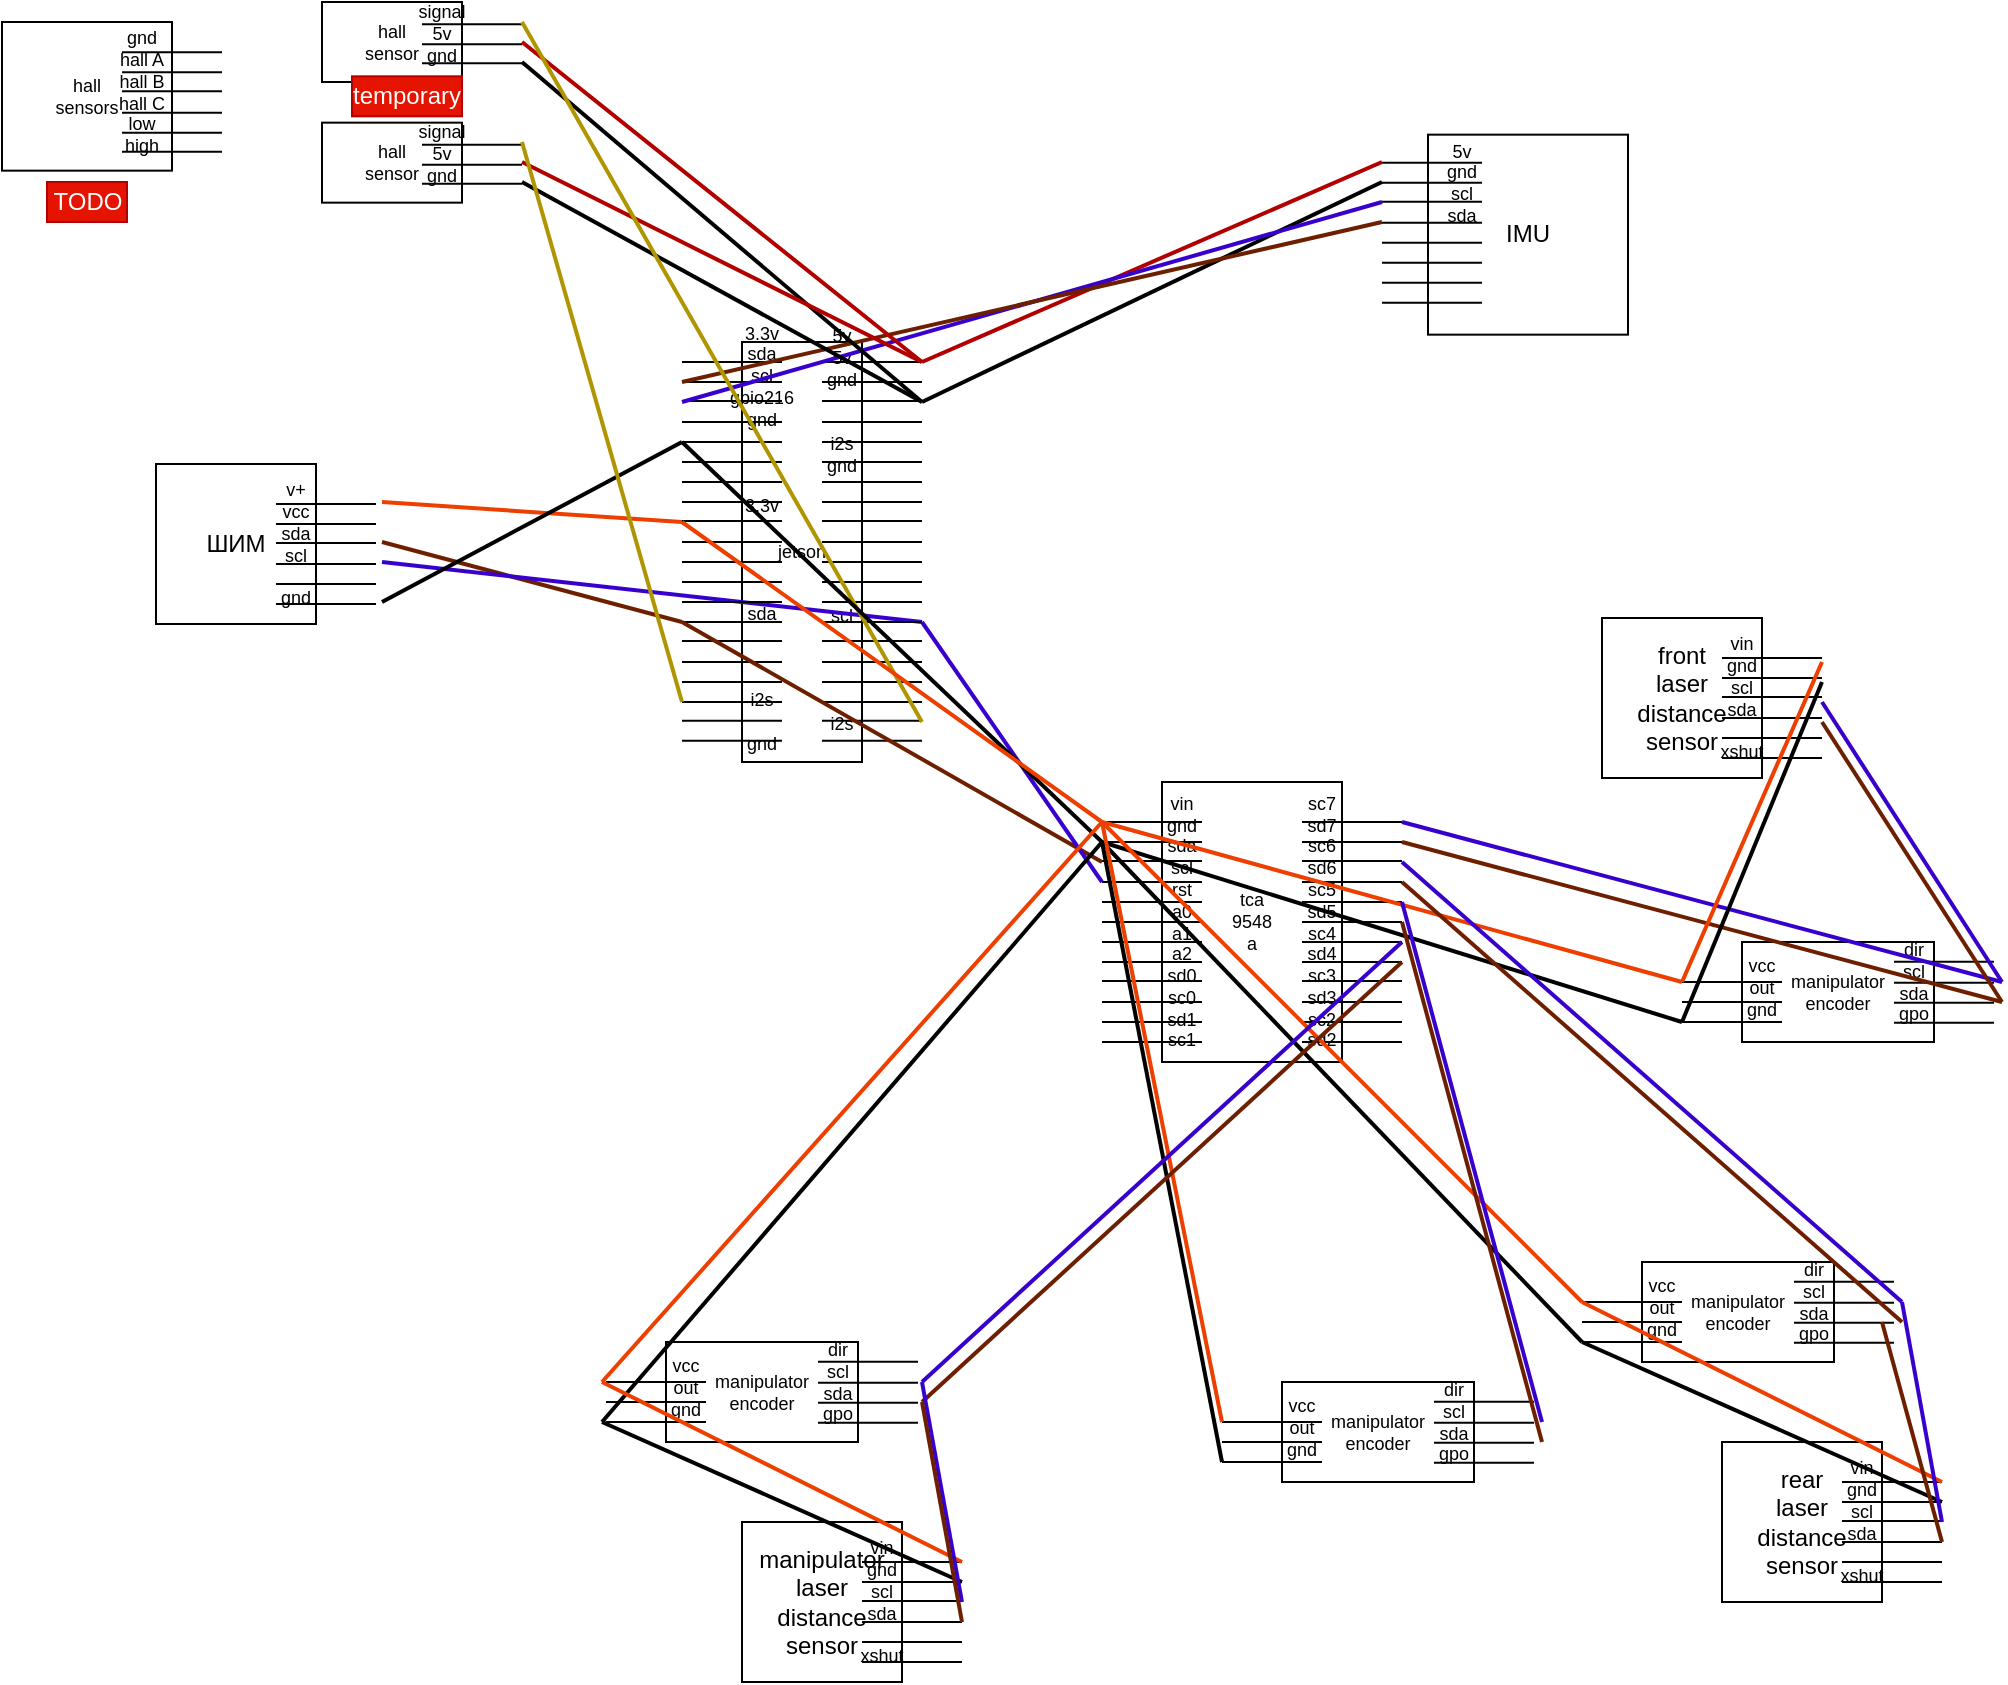<mxfile version="15.6.8" type="github">
  <diagram id="JsutUQx6NK4XxqGc4MJt" name="Page-1">
    <mxGraphModel dx="1372" dy="801" grid="1" gridSize="10" guides="1" tooltips="1" connect="1" arrows="1" fold="1" page="1" pageScale="1" pageWidth="413" pageHeight="583" math="0" shadow="0">
      <root>
        <mxCell id="0" />
        <mxCell id="1" parent="0" />
        <mxCell id="KwUh2jPh4wp6yOu8MJGP-1" value="ШИМ" style="whiteSpace=wrap;html=1;aspect=fixed;" parent="1" vertex="1">
          <mxGeometry x="97" y="251" width="80" height="80" as="geometry" />
        </mxCell>
        <mxCell id="KwUh2jPh4wp6yOu8MJGP-2" value="" style="endArrow=none;html=1;" parent="1" edge="1">
          <mxGeometry width="50" height="50" relative="1" as="geometry">
            <mxPoint x="157" y="271" as="sourcePoint" />
            <mxPoint x="207" y="271" as="targetPoint" />
          </mxGeometry>
        </mxCell>
        <mxCell id="KwUh2jPh4wp6yOu8MJGP-3" value="" style="endArrow=none;html=1;" parent="1" edge="1">
          <mxGeometry width="50" height="50" relative="1" as="geometry">
            <mxPoint x="157" y="281" as="sourcePoint" />
            <mxPoint x="207" y="281" as="targetPoint" />
            <Array as="points">
              <mxPoint x="177" y="281" />
            </Array>
          </mxGeometry>
        </mxCell>
        <mxCell id="KwUh2jPh4wp6yOu8MJGP-4" value="" style="endArrow=none;html=1;" parent="1" edge="1">
          <mxGeometry width="50" height="50" relative="1" as="geometry">
            <mxPoint x="157" y="290.5" as="sourcePoint" />
            <mxPoint x="207" y="290.5" as="targetPoint" />
          </mxGeometry>
        </mxCell>
        <mxCell id="KwUh2jPh4wp6yOu8MJGP-5" value="" style="endArrow=none;html=1;" parent="1" edge="1">
          <mxGeometry width="50" height="50" relative="1" as="geometry">
            <mxPoint x="157" y="301" as="sourcePoint" />
            <mxPoint x="207" y="301" as="targetPoint" />
          </mxGeometry>
        </mxCell>
        <mxCell id="KwUh2jPh4wp6yOu8MJGP-6" value="" style="endArrow=none;html=1;" parent="1" edge="1">
          <mxGeometry width="50" height="50" relative="1" as="geometry">
            <mxPoint x="157" y="311" as="sourcePoint" />
            <mxPoint x="207" y="311" as="targetPoint" />
          </mxGeometry>
        </mxCell>
        <mxCell id="KwUh2jPh4wp6yOu8MJGP-7" value="" style="endArrow=none;html=1;" parent="1" edge="1">
          <mxGeometry width="50" height="50" relative="1" as="geometry">
            <mxPoint x="157" y="321" as="sourcePoint" />
            <mxPoint x="207" y="321" as="targetPoint" />
          </mxGeometry>
        </mxCell>
        <mxCell id="KwUh2jPh4wp6yOu8MJGP-8" value="v+&lt;br style=&quot;font-size: 9px;&quot;&gt;vcc&lt;br style=&quot;font-size: 9px;&quot;&gt;sda&lt;br style=&quot;font-size: 9px;&quot;&gt;scl&lt;br style=&quot;font-size: 9px;&quot;&gt;&lt;br style=&quot;font-size: 9px;&quot;&gt;gnd" style="text;html=1;strokeColor=none;fillColor=none;align=center;verticalAlign=middle;whiteSpace=wrap;rounded=0;fontSize=9;" parent="1" vertex="1">
          <mxGeometry x="147" y="281" width="40" height="20" as="geometry" />
        </mxCell>
        <mxCell id="KwUh2jPh4wp6yOu8MJGP-10" value="jetson" style="rounded=0;whiteSpace=wrap;html=1;fontSize=9;" parent="1" vertex="1">
          <mxGeometry x="390" y="190" width="60" height="210" as="geometry" />
        </mxCell>
        <mxCell id="KwUh2jPh4wp6yOu8MJGP-18" value="" style="endArrow=none;html=1;" parent="1" edge="1">
          <mxGeometry width="50" height="50" relative="1" as="geometry">
            <mxPoint x="430" y="200" as="sourcePoint" />
            <mxPoint x="480" y="200" as="targetPoint" />
          </mxGeometry>
        </mxCell>
        <mxCell id="KwUh2jPh4wp6yOu8MJGP-19" value="" style="endArrow=none;html=1;" parent="1" edge="1">
          <mxGeometry width="50" height="50" relative="1" as="geometry">
            <mxPoint x="430" y="210" as="sourcePoint" />
            <mxPoint x="480" y="210" as="targetPoint" />
            <Array as="points">
              <mxPoint x="450" y="210" />
            </Array>
          </mxGeometry>
        </mxCell>
        <mxCell id="KwUh2jPh4wp6yOu8MJGP-20" value="" style="endArrow=none;html=1;" parent="1" edge="1">
          <mxGeometry width="50" height="50" relative="1" as="geometry">
            <mxPoint x="430" y="219.5" as="sourcePoint" />
            <mxPoint x="480" y="219.5" as="targetPoint" />
          </mxGeometry>
        </mxCell>
        <mxCell id="KwUh2jPh4wp6yOu8MJGP-21" value="" style="endArrow=none;html=1;" parent="1" edge="1">
          <mxGeometry width="50" height="50" relative="1" as="geometry">
            <mxPoint x="430" y="230" as="sourcePoint" />
            <mxPoint x="480" y="230" as="targetPoint" />
          </mxGeometry>
        </mxCell>
        <mxCell id="KwUh2jPh4wp6yOu8MJGP-22" value="" style="endArrow=none;html=1;" parent="1" edge="1">
          <mxGeometry width="50" height="50" relative="1" as="geometry">
            <mxPoint x="430" y="240" as="sourcePoint" />
            <mxPoint x="480" y="240" as="targetPoint" />
          </mxGeometry>
        </mxCell>
        <mxCell id="KwUh2jPh4wp6yOu8MJGP-23" value="" style="endArrow=none;html=1;" parent="1" edge="1">
          <mxGeometry width="50" height="50" relative="1" as="geometry">
            <mxPoint x="430" y="250" as="sourcePoint" />
            <mxPoint x="480" y="250" as="targetPoint" />
          </mxGeometry>
        </mxCell>
        <mxCell id="KwUh2jPh4wp6yOu8MJGP-24" value="5v&lt;br style=&quot;font-size: 9px&quot;&gt;5v&lt;br style=&quot;font-size: 9px&quot;&gt;gnd&lt;br style=&quot;font-size: 9px&quot;&gt;&lt;br style=&quot;font-size: 9px&quot;&gt;&lt;br style=&quot;font-size: 9px&quot;&gt;i2s&lt;br&gt;gnd&lt;br&gt;&lt;br&gt;&lt;br&gt;&lt;br&gt;&lt;br&gt;&lt;br&gt;&lt;br&gt;scl&lt;br&gt;&lt;br&gt;&lt;br&gt;&lt;br&gt;&lt;br&gt;i2s" style="text;html=1;strokeColor=none;fillColor=none;align=center;verticalAlign=middle;whiteSpace=wrap;rounded=0;fontSize=9;" parent="1" vertex="1">
          <mxGeometry x="420" y="274" width="40" height="20" as="geometry" />
        </mxCell>
        <mxCell id="KwUh2jPh4wp6yOu8MJGP-25" value="" style="endArrow=none;html=1;" parent="1" edge="1">
          <mxGeometry width="50" height="50" relative="1" as="geometry">
            <mxPoint x="360.0" y="200" as="sourcePoint" />
            <mxPoint x="410" y="200" as="targetPoint" />
          </mxGeometry>
        </mxCell>
        <mxCell id="KwUh2jPh4wp6yOu8MJGP-26" value="" style="endArrow=none;html=1;" parent="1" edge="1">
          <mxGeometry width="50" height="50" relative="1" as="geometry">
            <mxPoint x="360.0" y="210" as="sourcePoint" />
            <mxPoint x="410" y="210" as="targetPoint" />
            <Array as="points">
              <mxPoint x="380" y="210" />
            </Array>
          </mxGeometry>
        </mxCell>
        <mxCell id="KwUh2jPh4wp6yOu8MJGP-27" value="" style="endArrow=none;html=1;" parent="1" edge="1">
          <mxGeometry width="50" height="50" relative="1" as="geometry">
            <mxPoint x="360.0" y="219.5" as="sourcePoint" />
            <mxPoint x="410" y="219.5" as="targetPoint" />
          </mxGeometry>
        </mxCell>
        <mxCell id="KwUh2jPh4wp6yOu8MJGP-28" value="" style="endArrow=none;html=1;" parent="1" edge="1">
          <mxGeometry width="50" height="50" relative="1" as="geometry">
            <mxPoint x="360.0" y="230" as="sourcePoint" />
            <mxPoint x="410" y="230" as="targetPoint" />
          </mxGeometry>
        </mxCell>
        <mxCell id="KwUh2jPh4wp6yOu8MJGP-29" value="" style="endArrow=none;html=1;" parent="1" edge="1">
          <mxGeometry width="50" height="50" relative="1" as="geometry">
            <mxPoint x="360.0" y="240" as="sourcePoint" />
            <mxPoint x="410" y="240" as="targetPoint" />
          </mxGeometry>
        </mxCell>
        <mxCell id="KwUh2jPh4wp6yOu8MJGP-30" value="" style="endArrow=none;html=1;" parent="1" edge="1">
          <mxGeometry width="50" height="50" relative="1" as="geometry">
            <mxPoint x="360.0" y="250" as="sourcePoint" />
            <mxPoint x="410" y="250" as="targetPoint" />
          </mxGeometry>
        </mxCell>
        <mxCell id="KwUh2jPh4wp6yOu8MJGP-31" value="3.3v&lt;br style=&quot;font-size: 9px&quot;&gt;sda&lt;br style=&quot;font-size: 9px&quot;&gt;scl&lt;br style=&quot;font-size: 9px&quot;&gt;gpio216&lt;br style=&quot;font-size: 9px&quot;&gt;gnd&lt;br&gt;&lt;br&gt;&lt;br&gt;&lt;br&gt;3.3v&lt;br&gt;&lt;br&gt;&lt;br&gt;&lt;br&gt;&lt;br&gt;sda&lt;br&gt;&lt;br&gt;&lt;br&gt;&lt;br&gt;i2s&lt;br&gt;&lt;br&gt;gnd" style="text;html=1;strokeColor=none;fillColor=none;align=center;verticalAlign=middle;whiteSpace=wrap;rounded=0;fontSize=9;" parent="1" vertex="1">
          <mxGeometry x="380" y="278" width="40" height="20" as="geometry" />
        </mxCell>
        <mxCell id="KwUh2jPh4wp6yOu8MJGP-35" value="" style="endArrow=none;html=1;fontSize=9;fillColor=#fa6800;strokeColor=#ED3F00;strokeWidth=2;" parent="1" edge="1">
          <mxGeometry width="50" height="50" relative="1" as="geometry">
            <mxPoint x="210" y="270" as="sourcePoint" />
            <mxPoint x="360" y="280" as="targetPoint" />
          </mxGeometry>
        </mxCell>
        <mxCell id="KwUh2jPh4wp6yOu8MJGP-36" value="" style="endArrow=none;html=1;fontSize=9;fillColor=#a0522d;strokeColor=#6D1F00;strokeWidth=2;" parent="1" edge="1">
          <mxGeometry width="50" height="50" relative="1" as="geometry">
            <mxPoint x="210" y="290" as="sourcePoint" />
            <mxPoint x="360" y="330" as="targetPoint" />
          </mxGeometry>
        </mxCell>
        <mxCell id="KwUh2jPh4wp6yOu8MJGP-37" value="" style="endArrow=none;html=1;fontSize=9;fillColor=#6a00ff;strokeColor=#3700CC;strokeWidth=2;" parent="1" edge="1">
          <mxGeometry width="50" height="50" relative="1" as="geometry">
            <mxPoint x="210" y="300" as="sourcePoint" />
            <mxPoint x="480" y="330" as="targetPoint" />
          </mxGeometry>
        </mxCell>
        <mxCell id="KwUh2jPh4wp6yOu8MJGP-38" value="" style="endArrow=none;html=1;fontSize=9;strokeWidth=2;" parent="1" edge="1">
          <mxGeometry width="50" height="50" relative="1" as="geometry">
            <mxPoint x="210" y="320" as="sourcePoint" />
            <mxPoint x="360" y="240" as="targetPoint" />
          </mxGeometry>
        </mxCell>
        <mxCell id="KwUh2jPh4wp6yOu8MJGP-39" value="hall&lt;br&gt;sensors" style="rounded=0;whiteSpace=wrap;html=1;fontSize=9;" parent="1" vertex="1">
          <mxGeometry x="20" y="30" width="85" height="74.33" as="geometry" />
        </mxCell>
        <mxCell id="KwUh2jPh4wp6yOu8MJGP-44" value="" style="endArrow=none;html=1;" parent="1" edge="1">
          <mxGeometry width="50" height="50" relative="1" as="geometry">
            <mxPoint x="80" y="45.08" as="sourcePoint" />
            <mxPoint x="130" y="45.08" as="targetPoint" />
          </mxGeometry>
        </mxCell>
        <mxCell id="KwUh2jPh4wp6yOu8MJGP-45" value="" style="endArrow=none;html=1;" parent="1" edge="1">
          <mxGeometry width="50" height="50" relative="1" as="geometry">
            <mxPoint x="80" y="55.08" as="sourcePoint" />
            <mxPoint x="130" y="55.08" as="targetPoint" />
            <Array as="points">
              <mxPoint x="100" y="55.08" />
            </Array>
          </mxGeometry>
        </mxCell>
        <mxCell id="KwUh2jPh4wp6yOu8MJGP-46" value="" style="endArrow=none;html=1;" parent="1" edge="1">
          <mxGeometry width="50" height="50" relative="1" as="geometry">
            <mxPoint x="80" y="64.58" as="sourcePoint" />
            <mxPoint x="130" y="64.58" as="targetPoint" />
          </mxGeometry>
        </mxCell>
        <mxCell id="KwUh2jPh4wp6yOu8MJGP-47" value="gnd&lt;br&gt;hall A&lt;br&gt;hall B&lt;br&gt;hall C&lt;br&gt;low&lt;br&gt;high" style="text;html=1;strokeColor=none;fillColor=none;align=center;verticalAlign=middle;whiteSpace=wrap;rounded=0;fontSize=9;" parent="1" vertex="1">
          <mxGeometry x="70" y="55" width="40" height="20" as="geometry" />
        </mxCell>
        <mxCell id="KwUh2jPh4wp6yOu8MJGP-64" value="" style="endArrow=none;html=1;" parent="1" edge="1">
          <mxGeometry width="50" height="50" relative="1" as="geometry">
            <mxPoint x="80" y="75.41" as="sourcePoint" />
            <mxPoint x="130" y="75.41" as="targetPoint" />
          </mxGeometry>
        </mxCell>
        <mxCell id="KwUh2jPh4wp6yOu8MJGP-65" value="" style="endArrow=none;html=1;" parent="1" edge="1">
          <mxGeometry width="50" height="50" relative="1" as="geometry">
            <mxPoint x="80" y="85.41" as="sourcePoint" />
            <mxPoint x="130" y="85.41" as="targetPoint" />
            <Array as="points">
              <mxPoint x="100" y="85.41" />
            </Array>
          </mxGeometry>
        </mxCell>
        <mxCell id="KwUh2jPh4wp6yOu8MJGP-66" value="" style="endArrow=none;html=1;" parent="1" edge="1">
          <mxGeometry width="50" height="50" relative="1" as="geometry">
            <mxPoint x="80" y="94.91" as="sourcePoint" />
            <mxPoint x="130" y="94.91" as="targetPoint" />
          </mxGeometry>
        </mxCell>
        <mxCell id="KwUh2jPh4wp6yOu8MJGP-74" value="" style="endArrow=none;html=1;" parent="1" edge="1">
          <mxGeometry width="50" height="50" relative="1" as="geometry">
            <mxPoint x="430" y="260" as="sourcePoint" />
            <mxPoint x="480" y="260" as="targetPoint" />
          </mxGeometry>
        </mxCell>
        <mxCell id="KwUh2jPh4wp6yOu8MJGP-75" value="" style="endArrow=none;html=1;" parent="1" edge="1">
          <mxGeometry width="50" height="50" relative="1" as="geometry">
            <mxPoint x="430" y="270" as="sourcePoint" />
            <mxPoint x="480" y="270" as="targetPoint" />
            <Array as="points">
              <mxPoint x="450" y="270" />
            </Array>
          </mxGeometry>
        </mxCell>
        <mxCell id="KwUh2jPh4wp6yOu8MJGP-76" value="" style="endArrow=none;html=1;" parent="1" edge="1">
          <mxGeometry width="50" height="50" relative="1" as="geometry">
            <mxPoint x="430" y="279.5" as="sourcePoint" />
            <mxPoint x="480" y="279.5" as="targetPoint" />
          </mxGeometry>
        </mxCell>
        <mxCell id="KwUh2jPh4wp6yOu8MJGP-77" value="" style="endArrow=none;html=1;" parent="1" edge="1">
          <mxGeometry width="50" height="50" relative="1" as="geometry">
            <mxPoint x="430" y="290" as="sourcePoint" />
            <mxPoint x="480" y="290" as="targetPoint" />
          </mxGeometry>
        </mxCell>
        <mxCell id="KwUh2jPh4wp6yOu8MJGP-78" value="" style="endArrow=none;html=1;" parent="1" edge="1">
          <mxGeometry width="50" height="50" relative="1" as="geometry">
            <mxPoint x="430" y="300" as="sourcePoint" />
            <mxPoint x="480" y="300" as="targetPoint" />
          </mxGeometry>
        </mxCell>
        <mxCell id="KwUh2jPh4wp6yOu8MJGP-79" value="" style="endArrow=none;html=1;" parent="1" edge="1">
          <mxGeometry width="50" height="50" relative="1" as="geometry">
            <mxPoint x="430" y="310" as="sourcePoint" />
            <mxPoint x="480" y="310" as="targetPoint" />
          </mxGeometry>
        </mxCell>
        <mxCell id="KwUh2jPh4wp6yOu8MJGP-80" value="" style="endArrow=none;html=1;" parent="1" edge="1">
          <mxGeometry width="50" height="50" relative="1" as="geometry">
            <mxPoint x="360.0" y="260" as="sourcePoint" />
            <mxPoint x="410" y="260" as="targetPoint" />
          </mxGeometry>
        </mxCell>
        <mxCell id="KwUh2jPh4wp6yOu8MJGP-81" value="" style="endArrow=none;html=1;" parent="1" edge="1">
          <mxGeometry width="50" height="50" relative="1" as="geometry">
            <mxPoint x="360.0" y="270" as="sourcePoint" />
            <mxPoint x="410" y="270" as="targetPoint" />
            <Array as="points">
              <mxPoint x="380" y="270" />
            </Array>
          </mxGeometry>
        </mxCell>
        <mxCell id="KwUh2jPh4wp6yOu8MJGP-82" value="" style="endArrow=none;html=1;" parent="1" edge="1">
          <mxGeometry width="50" height="50" relative="1" as="geometry">
            <mxPoint x="360.0" y="279.5" as="sourcePoint" />
            <mxPoint x="410" y="279.5" as="targetPoint" />
          </mxGeometry>
        </mxCell>
        <mxCell id="KwUh2jPh4wp6yOu8MJGP-83" value="" style="endArrow=none;html=1;" parent="1" edge="1">
          <mxGeometry width="50" height="50" relative="1" as="geometry">
            <mxPoint x="360.0" y="290" as="sourcePoint" />
            <mxPoint x="410" y="290" as="targetPoint" />
          </mxGeometry>
        </mxCell>
        <mxCell id="KwUh2jPh4wp6yOu8MJGP-84" value="" style="endArrow=none;html=1;" parent="1" edge="1">
          <mxGeometry width="50" height="50" relative="1" as="geometry">
            <mxPoint x="360.0" y="300" as="sourcePoint" />
            <mxPoint x="410" y="300" as="targetPoint" />
          </mxGeometry>
        </mxCell>
        <mxCell id="KwUh2jPh4wp6yOu8MJGP-85" value="" style="endArrow=none;html=1;" parent="1" edge="1">
          <mxGeometry width="50" height="50" relative="1" as="geometry">
            <mxPoint x="360.0" y="310" as="sourcePoint" />
            <mxPoint x="410" y="310" as="targetPoint" />
          </mxGeometry>
        </mxCell>
        <mxCell id="KwUh2jPh4wp6yOu8MJGP-86" value="" style="endArrow=none;html=1;" parent="1" edge="1">
          <mxGeometry width="50" height="50" relative="1" as="geometry">
            <mxPoint x="430" y="320" as="sourcePoint" />
            <mxPoint x="480" y="320" as="targetPoint" />
          </mxGeometry>
        </mxCell>
        <mxCell id="KwUh2jPh4wp6yOu8MJGP-87" value="" style="endArrow=none;html=1;" parent="1" edge="1">
          <mxGeometry width="50" height="50" relative="1" as="geometry">
            <mxPoint x="430" y="330" as="sourcePoint" />
            <mxPoint x="480" y="330" as="targetPoint" />
            <Array as="points">
              <mxPoint x="450" y="330" />
            </Array>
          </mxGeometry>
        </mxCell>
        <mxCell id="KwUh2jPh4wp6yOu8MJGP-88" value="" style="endArrow=none;html=1;" parent="1" edge="1">
          <mxGeometry width="50" height="50" relative="1" as="geometry">
            <mxPoint x="430" y="339.5" as="sourcePoint" />
            <mxPoint x="480" y="339.5" as="targetPoint" />
          </mxGeometry>
        </mxCell>
        <mxCell id="KwUh2jPh4wp6yOu8MJGP-89" value="" style="endArrow=none;html=1;" parent="1" edge="1">
          <mxGeometry width="50" height="50" relative="1" as="geometry">
            <mxPoint x="430" y="350" as="sourcePoint" />
            <mxPoint x="480" y="350" as="targetPoint" />
          </mxGeometry>
        </mxCell>
        <mxCell id="KwUh2jPh4wp6yOu8MJGP-90" value="" style="endArrow=none;html=1;" parent="1" edge="1">
          <mxGeometry width="50" height="50" relative="1" as="geometry">
            <mxPoint x="430" y="360" as="sourcePoint" />
            <mxPoint x="480" y="360" as="targetPoint" />
          </mxGeometry>
        </mxCell>
        <mxCell id="KwUh2jPh4wp6yOu8MJGP-91" value="" style="endArrow=none;html=1;" parent="1" edge="1">
          <mxGeometry width="50" height="50" relative="1" as="geometry">
            <mxPoint x="430" y="370" as="sourcePoint" />
            <mxPoint x="480" y="370" as="targetPoint" />
          </mxGeometry>
        </mxCell>
        <mxCell id="KwUh2jPh4wp6yOu8MJGP-92" value="" style="endArrow=none;html=1;" parent="1" edge="1">
          <mxGeometry width="50" height="50" relative="1" as="geometry">
            <mxPoint x="360.0" y="320" as="sourcePoint" />
            <mxPoint x="410" y="320" as="targetPoint" />
          </mxGeometry>
        </mxCell>
        <mxCell id="KwUh2jPh4wp6yOu8MJGP-93" value="" style="endArrow=none;html=1;" parent="1" edge="1">
          <mxGeometry width="50" height="50" relative="1" as="geometry">
            <mxPoint x="360.0" y="330" as="sourcePoint" />
            <mxPoint x="410" y="330" as="targetPoint" />
            <Array as="points">
              <mxPoint x="380" y="330" />
            </Array>
          </mxGeometry>
        </mxCell>
        <mxCell id="KwUh2jPh4wp6yOu8MJGP-94" value="" style="endArrow=none;html=1;" parent="1" edge="1">
          <mxGeometry width="50" height="50" relative="1" as="geometry">
            <mxPoint x="360.0" y="339.5" as="sourcePoint" />
            <mxPoint x="410" y="339.5" as="targetPoint" />
          </mxGeometry>
        </mxCell>
        <mxCell id="KwUh2jPh4wp6yOu8MJGP-95" value="" style="endArrow=none;html=1;" parent="1" edge="1">
          <mxGeometry width="50" height="50" relative="1" as="geometry">
            <mxPoint x="360.0" y="350" as="sourcePoint" />
            <mxPoint x="410" y="350" as="targetPoint" />
          </mxGeometry>
        </mxCell>
        <mxCell id="KwUh2jPh4wp6yOu8MJGP-96" value="" style="endArrow=none;html=1;" parent="1" edge="1">
          <mxGeometry width="50" height="50" relative="1" as="geometry">
            <mxPoint x="360.0" y="360" as="sourcePoint" />
            <mxPoint x="410" y="360" as="targetPoint" />
          </mxGeometry>
        </mxCell>
        <mxCell id="KwUh2jPh4wp6yOu8MJGP-97" value="" style="endArrow=none;html=1;" parent="1" edge="1">
          <mxGeometry width="50" height="50" relative="1" as="geometry">
            <mxPoint x="360.0" y="370" as="sourcePoint" />
            <mxPoint x="410" y="370" as="targetPoint" />
          </mxGeometry>
        </mxCell>
        <mxCell id="KwUh2jPh4wp6yOu8MJGP-98" value="" style="endArrow=none;html=1;" parent="1" edge="1">
          <mxGeometry width="50" height="50" relative="1" as="geometry">
            <mxPoint x="430" y="379.34" as="sourcePoint" />
            <mxPoint x="480" y="379.34" as="targetPoint" />
          </mxGeometry>
        </mxCell>
        <mxCell id="KwUh2jPh4wp6yOu8MJGP-99" value="" style="endArrow=none;html=1;" parent="1" edge="1">
          <mxGeometry width="50" height="50" relative="1" as="geometry">
            <mxPoint x="430" y="389.34" as="sourcePoint" />
            <mxPoint x="480" y="389.34" as="targetPoint" />
          </mxGeometry>
        </mxCell>
        <mxCell id="KwUh2jPh4wp6yOu8MJGP-100" value="" style="endArrow=none;html=1;" parent="1" edge="1">
          <mxGeometry width="50" height="50" relative="1" as="geometry">
            <mxPoint x="360.0" y="379.34" as="sourcePoint" />
            <mxPoint x="410" y="379.34" as="targetPoint" />
          </mxGeometry>
        </mxCell>
        <mxCell id="KwUh2jPh4wp6yOu8MJGP-101" value="" style="endArrow=none;html=1;" parent="1" edge="1">
          <mxGeometry width="50" height="50" relative="1" as="geometry">
            <mxPoint x="360.0" y="389.34" as="sourcePoint" />
            <mxPoint x="410" y="389.34" as="targetPoint" />
          </mxGeometry>
        </mxCell>
        <mxCell id="KwUh2jPh4wp6yOu8MJGP-108" value="IMU" style="whiteSpace=wrap;html=1;aspect=fixed;" parent="1" vertex="1">
          <mxGeometry x="733" y="86.33" width="100" height="100" as="geometry" />
        </mxCell>
        <mxCell id="KwUh2jPh4wp6yOu8MJGP-109" value="" style="endArrow=none;html=1;" parent="1" edge="1">
          <mxGeometry width="50" height="50" relative="1" as="geometry">
            <mxPoint x="710" y="100.33" as="sourcePoint" />
            <mxPoint x="760" y="100.33" as="targetPoint" />
          </mxGeometry>
        </mxCell>
        <mxCell id="KwUh2jPh4wp6yOu8MJGP-110" value="" style="endArrow=none;html=1;" parent="1" edge="1">
          <mxGeometry width="50" height="50" relative="1" as="geometry">
            <mxPoint x="710" y="110.33" as="sourcePoint" />
            <mxPoint x="760" y="110.33" as="targetPoint" />
            <Array as="points">
              <mxPoint x="730" y="110.33" />
            </Array>
          </mxGeometry>
        </mxCell>
        <mxCell id="KwUh2jPh4wp6yOu8MJGP-111" value="" style="endArrow=none;html=1;" parent="1" edge="1">
          <mxGeometry width="50" height="50" relative="1" as="geometry">
            <mxPoint x="710" y="119.83" as="sourcePoint" />
            <mxPoint x="760" y="119.83" as="targetPoint" />
          </mxGeometry>
        </mxCell>
        <mxCell id="KwUh2jPh4wp6yOu8MJGP-112" value="" style="endArrow=none;html=1;" parent="1" edge="1">
          <mxGeometry width="50" height="50" relative="1" as="geometry">
            <mxPoint x="710" y="130.33" as="sourcePoint" />
            <mxPoint x="760" y="130.33" as="targetPoint" />
          </mxGeometry>
        </mxCell>
        <mxCell id="KwUh2jPh4wp6yOu8MJGP-113" value="" style="endArrow=none;html=1;" parent="1" edge="1">
          <mxGeometry width="50" height="50" relative="1" as="geometry">
            <mxPoint x="710" y="140.33" as="sourcePoint" />
            <mxPoint x="760" y="140.33" as="targetPoint" />
          </mxGeometry>
        </mxCell>
        <mxCell id="KwUh2jPh4wp6yOu8MJGP-114" value="" style="endArrow=none;html=1;" parent="1" edge="1">
          <mxGeometry width="50" height="50" relative="1" as="geometry">
            <mxPoint x="710" y="150.33" as="sourcePoint" />
            <mxPoint x="760" y="150.33" as="targetPoint" />
          </mxGeometry>
        </mxCell>
        <mxCell id="KwUh2jPh4wp6yOu8MJGP-115" value="5v&lt;br style=&quot;font-size: 9px&quot;&gt;gnd&lt;br style=&quot;font-size: 9px&quot;&gt;scl&lt;br style=&quot;font-size: 9px&quot;&gt;sda&lt;br style=&quot;font-size: 9px&quot;&gt;&lt;br style=&quot;font-size: 9px&quot;&gt;" style="text;html=1;strokeColor=none;fillColor=none;align=center;verticalAlign=middle;whiteSpace=wrap;rounded=0;fontSize=9;" parent="1" vertex="1">
          <mxGeometry x="730" y="106.33" width="40" height="20" as="geometry" />
        </mxCell>
        <mxCell id="KwUh2jPh4wp6yOu8MJGP-116" value="" style="endArrow=none;html=1;" parent="1" edge="1">
          <mxGeometry width="50" height="50" relative="1" as="geometry">
            <mxPoint x="710" y="160.33" as="sourcePoint" />
            <mxPoint x="760" y="160.33" as="targetPoint" />
          </mxGeometry>
        </mxCell>
        <mxCell id="KwUh2jPh4wp6yOu8MJGP-117" value="" style="endArrow=none;html=1;" parent="1" edge="1">
          <mxGeometry width="50" height="50" relative="1" as="geometry">
            <mxPoint x="710" y="170.33" as="sourcePoint" />
            <mxPoint x="760" y="170.33" as="targetPoint" />
          </mxGeometry>
        </mxCell>
        <mxCell id="KwUh2jPh4wp6yOu8MJGP-119" value="" style="endArrow=none;html=1;fontSize=9;fillColor=#e51400;strokeColor=#B20000;strokeWidth=2;" parent="1" edge="1">
          <mxGeometry width="50" height="50" relative="1" as="geometry">
            <mxPoint x="480" y="200" as="sourcePoint" />
            <mxPoint x="710" y="100" as="targetPoint" />
          </mxGeometry>
        </mxCell>
        <mxCell id="KwUh2jPh4wp6yOu8MJGP-120" value="" style="endArrow=none;html=1;fontSize=9;strokeWidth=2;" parent="1" edge="1">
          <mxGeometry width="50" height="50" relative="1" as="geometry">
            <mxPoint x="710" y="110" as="sourcePoint" />
            <mxPoint x="480" y="220" as="targetPoint" />
          </mxGeometry>
        </mxCell>
        <mxCell id="KwUh2jPh4wp6yOu8MJGP-121" value="" style="endArrow=none;html=1;fontSize=9;fillColor=#6a00ff;strokeColor=#3700CC;strokeWidth=2;" parent="1" edge="1">
          <mxGeometry width="50" height="50" relative="1" as="geometry">
            <mxPoint x="710" y="120" as="sourcePoint" />
            <mxPoint x="360" y="220" as="targetPoint" />
          </mxGeometry>
        </mxCell>
        <mxCell id="KwUh2jPh4wp6yOu8MJGP-122" value="" style="endArrow=none;html=1;fontSize=9;fillColor=#a0522d;strokeColor=#6D1F00;strokeWidth=2;" parent="1" edge="1">
          <mxGeometry width="50" height="50" relative="1" as="geometry">
            <mxPoint x="360" y="210" as="sourcePoint" />
            <mxPoint x="710" y="130" as="targetPoint" />
          </mxGeometry>
        </mxCell>
        <mxCell id="hpGYOQHBEZu0HOh5SyRJ-1" value="front&lt;br&gt;laser&lt;br&gt;distance sensor" style="whiteSpace=wrap;html=1;aspect=fixed;" parent="1" vertex="1">
          <mxGeometry x="820" y="328" width="80" height="80" as="geometry" />
        </mxCell>
        <mxCell id="hpGYOQHBEZu0HOh5SyRJ-2" value="" style="endArrow=none;html=1;" parent="1" edge="1">
          <mxGeometry width="50" height="50" relative="1" as="geometry">
            <mxPoint x="880" y="348" as="sourcePoint" />
            <mxPoint x="930" y="348" as="targetPoint" />
          </mxGeometry>
        </mxCell>
        <mxCell id="hpGYOQHBEZu0HOh5SyRJ-3" value="" style="endArrow=none;html=1;" parent="1" edge="1">
          <mxGeometry width="50" height="50" relative="1" as="geometry">
            <mxPoint x="880" y="358" as="sourcePoint" />
            <mxPoint x="930" y="358" as="targetPoint" />
            <Array as="points">
              <mxPoint x="900" y="358" />
            </Array>
          </mxGeometry>
        </mxCell>
        <mxCell id="hpGYOQHBEZu0HOh5SyRJ-4" value="" style="endArrow=none;html=1;" parent="1" edge="1">
          <mxGeometry width="50" height="50" relative="1" as="geometry">
            <mxPoint x="880" y="367.5" as="sourcePoint" />
            <mxPoint x="930" y="367.5" as="targetPoint" />
          </mxGeometry>
        </mxCell>
        <mxCell id="hpGYOQHBEZu0HOh5SyRJ-5" value="" style="endArrow=none;html=1;" parent="1" edge="1">
          <mxGeometry width="50" height="50" relative="1" as="geometry">
            <mxPoint x="880" y="378" as="sourcePoint" />
            <mxPoint x="930" y="378" as="targetPoint" />
          </mxGeometry>
        </mxCell>
        <mxCell id="hpGYOQHBEZu0HOh5SyRJ-6" value="" style="endArrow=none;html=1;" parent="1" edge="1">
          <mxGeometry width="50" height="50" relative="1" as="geometry">
            <mxPoint x="880" y="388" as="sourcePoint" />
            <mxPoint x="930" y="388" as="targetPoint" />
          </mxGeometry>
        </mxCell>
        <mxCell id="hpGYOQHBEZu0HOh5SyRJ-7" value="" style="endArrow=none;html=1;" parent="1" edge="1">
          <mxGeometry width="50" height="50" relative="1" as="geometry">
            <mxPoint x="880" y="398" as="sourcePoint" />
            <mxPoint x="930" y="398" as="targetPoint" />
          </mxGeometry>
        </mxCell>
        <mxCell id="hpGYOQHBEZu0HOh5SyRJ-8" value="vin&lt;br style=&quot;font-size: 9px&quot;&gt;gnd&lt;br style=&quot;font-size: 9px&quot;&gt;scl&lt;br style=&quot;font-size: 9px&quot;&gt;sda&lt;br style=&quot;font-size: 9px&quot;&gt;&lt;br style=&quot;font-size: 9px&quot;&gt;xshut" style="text;html=1;strokeColor=none;fillColor=none;align=center;verticalAlign=middle;whiteSpace=wrap;rounded=0;fontSize=9;" parent="1" vertex="1">
          <mxGeometry x="870" y="358" width="40" height="20" as="geometry" />
        </mxCell>
        <mxCell id="hpGYOQHBEZu0HOh5SyRJ-9" value="rear&lt;br&gt;laser&lt;br&gt;distance sensor" style="whiteSpace=wrap;html=1;aspect=fixed;" parent="1" vertex="1">
          <mxGeometry x="880" y="740" width="80" height="80" as="geometry" />
        </mxCell>
        <mxCell id="hpGYOQHBEZu0HOh5SyRJ-10" value="" style="endArrow=none;html=1;" parent="1" edge="1">
          <mxGeometry width="50" height="50" relative="1" as="geometry">
            <mxPoint x="940" y="760" as="sourcePoint" />
            <mxPoint x="990" y="760" as="targetPoint" />
          </mxGeometry>
        </mxCell>
        <mxCell id="hpGYOQHBEZu0HOh5SyRJ-11" value="" style="endArrow=none;html=1;" parent="1" edge="1">
          <mxGeometry width="50" height="50" relative="1" as="geometry">
            <mxPoint x="940" y="770" as="sourcePoint" />
            <mxPoint x="990" y="770" as="targetPoint" />
            <Array as="points">
              <mxPoint x="960" y="770" />
            </Array>
          </mxGeometry>
        </mxCell>
        <mxCell id="hpGYOQHBEZu0HOh5SyRJ-12" value="" style="endArrow=none;html=1;" parent="1" edge="1">
          <mxGeometry width="50" height="50" relative="1" as="geometry">
            <mxPoint x="940" y="779.5" as="sourcePoint" />
            <mxPoint x="990" y="779.5" as="targetPoint" />
          </mxGeometry>
        </mxCell>
        <mxCell id="hpGYOQHBEZu0HOh5SyRJ-13" value="" style="endArrow=none;html=1;" parent="1" edge="1">
          <mxGeometry width="50" height="50" relative="1" as="geometry">
            <mxPoint x="940" y="790" as="sourcePoint" />
            <mxPoint x="990" y="790" as="targetPoint" />
          </mxGeometry>
        </mxCell>
        <mxCell id="hpGYOQHBEZu0HOh5SyRJ-14" value="" style="endArrow=none;html=1;" parent="1" edge="1">
          <mxGeometry width="50" height="50" relative="1" as="geometry">
            <mxPoint x="940" y="800" as="sourcePoint" />
            <mxPoint x="990" y="800" as="targetPoint" />
          </mxGeometry>
        </mxCell>
        <mxCell id="hpGYOQHBEZu0HOh5SyRJ-15" value="" style="endArrow=none;html=1;" parent="1" edge="1">
          <mxGeometry width="50" height="50" relative="1" as="geometry">
            <mxPoint x="940" y="810" as="sourcePoint" />
            <mxPoint x="990" y="810" as="targetPoint" />
          </mxGeometry>
        </mxCell>
        <mxCell id="hpGYOQHBEZu0HOh5SyRJ-16" value="vin&lt;br style=&quot;font-size: 9px&quot;&gt;gnd&lt;br style=&quot;font-size: 9px&quot;&gt;scl&lt;br style=&quot;font-size: 9px&quot;&gt;sda&lt;br style=&quot;font-size: 9px&quot;&gt;&lt;br style=&quot;font-size: 9px&quot;&gt;xshut" style="text;html=1;strokeColor=none;fillColor=none;align=center;verticalAlign=middle;whiteSpace=wrap;rounded=0;fontSize=9;" parent="1" vertex="1">
          <mxGeometry x="930" y="770" width="40" height="20" as="geometry" />
        </mxCell>
        <mxCell id="hpGYOQHBEZu0HOh5SyRJ-17" value="manipulator&lt;br&gt;laser&lt;br&gt;distance sensor" style="whiteSpace=wrap;html=1;aspect=fixed;" parent="1" vertex="1">
          <mxGeometry x="390" y="780" width="80" height="80" as="geometry" />
        </mxCell>
        <mxCell id="hpGYOQHBEZu0HOh5SyRJ-18" value="" style="endArrow=none;html=1;" parent="1" edge="1">
          <mxGeometry width="50" height="50" relative="1" as="geometry">
            <mxPoint x="450.0" y="800" as="sourcePoint" />
            <mxPoint x="500.0" y="800" as="targetPoint" />
          </mxGeometry>
        </mxCell>
        <mxCell id="hpGYOQHBEZu0HOh5SyRJ-19" value="" style="endArrow=none;html=1;" parent="1" edge="1">
          <mxGeometry width="50" height="50" relative="1" as="geometry">
            <mxPoint x="450.0" y="810" as="sourcePoint" />
            <mxPoint x="500.0" y="810" as="targetPoint" />
            <Array as="points">
              <mxPoint x="470" y="810" />
            </Array>
          </mxGeometry>
        </mxCell>
        <mxCell id="hpGYOQHBEZu0HOh5SyRJ-20" value="" style="endArrow=none;html=1;" parent="1" edge="1">
          <mxGeometry width="50" height="50" relative="1" as="geometry">
            <mxPoint x="450.0" y="819.5" as="sourcePoint" />
            <mxPoint x="500.0" y="819.5" as="targetPoint" />
          </mxGeometry>
        </mxCell>
        <mxCell id="hpGYOQHBEZu0HOh5SyRJ-21" value="" style="endArrow=none;html=1;" parent="1" edge="1">
          <mxGeometry width="50" height="50" relative="1" as="geometry">
            <mxPoint x="450.0" y="830" as="sourcePoint" />
            <mxPoint x="500.0" y="830" as="targetPoint" />
          </mxGeometry>
        </mxCell>
        <mxCell id="hpGYOQHBEZu0HOh5SyRJ-22" value="" style="endArrow=none;html=1;" parent="1" edge="1">
          <mxGeometry width="50" height="50" relative="1" as="geometry">
            <mxPoint x="450.0" y="840" as="sourcePoint" />
            <mxPoint x="500.0" y="840" as="targetPoint" />
          </mxGeometry>
        </mxCell>
        <mxCell id="hpGYOQHBEZu0HOh5SyRJ-23" value="" style="endArrow=none;html=1;" parent="1" edge="1">
          <mxGeometry width="50" height="50" relative="1" as="geometry">
            <mxPoint x="450.0" y="850" as="sourcePoint" />
            <mxPoint x="500.0" y="850" as="targetPoint" />
          </mxGeometry>
        </mxCell>
        <mxCell id="hpGYOQHBEZu0HOh5SyRJ-24" value="vin&lt;br style=&quot;font-size: 9px&quot;&gt;gnd&lt;br style=&quot;font-size: 9px&quot;&gt;scl&lt;br style=&quot;font-size: 9px&quot;&gt;sda&lt;br style=&quot;font-size: 9px&quot;&gt;&lt;br style=&quot;font-size: 9px&quot;&gt;xshut" style="text;html=1;strokeColor=none;fillColor=none;align=center;verticalAlign=middle;whiteSpace=wrap;rounded=0;fontSize=9;" parent="1" vertex="1">
          <mxGeometry x="440" y="810" width="40" height="20" as="geometry" />
        </mxCell>
        <mxCell id="hpGYOQHBEZu0HOh5SyRJ-25" value="manipulator&lt;br&gt;encoder" style="rounded=0;whiteSpace=wrap;html=1;fontSize=9;" parent="1" vertex="1">
          <mxGeometry x="890" y="490" width="96" height="50" as="geometry" />
        </mxCell>
        <mxCell id="hpGYOQHBEZu0HOh5SyRJ-28" value="" style="endArrow=none;html=1;" parent="1" edge="1">
          <mxGeometry width="50" height="50" relative="1" as="geometry">
            <mxPoint x="966" y="499.83" as="sourcePoint" />
            <mxPoint x="1016" y="499.83" as="targetPoint" />
          </mxGeometry>
        </mxCell>
        <mxCell id="hpGYOQHBEZu0HOh5SyRJ-29" value="" style="endArrow=none;html=1;" parent="1" edge="1">
          <mxGeometry width="50" height="50" relative="1" as="geometry">
            <mxPoint x="966" y="510.33" as="sourcePoint" />
            <mxPoint x="1016" y="510.33" as="targetPoint" />
          </mxGeometry>
        </mxCell>
        <mxCell id="hpGYOQHBEZu0HOh5SyRJ-30" value="" style="endArrow=none;html=1;" parent="1" edge="1">
          <mxGeometry width="50" height="50" relative="1" as="geometry">
            <mxPoint x="966" y="520.33" as="sourcePoint" />
            <mxPoint x="1016" y="520.33" as="targetPoint" />
          </mxGeometry>
        </mxCell>
        <mxCell id="hpGYOQHBEZu0HOh5SyRJ-31" value="" style="endArrow=none;html=1;" parent="1" edge="1">
          <mxGeometry width="50" height="50" relative="1" as="geometry">
            <mxPoint x="966" y="530.33" as="sourcePoint" />
            <mxPoint x="1016" y="530.33" as="targetPoint" />
          </mxGeometry>
        </mxCell>
        <mxCell id="hpGYOQHBEZu0HOh5SyRJ-36" value="" style="endArrow=none;html=1;" parent="1" edge="1">
          <mxGeometry width="50" height="50" relative="1" as="geometry">
            <mxPoint x="860" y="510.0" as="sourcePoint" />
            <mxPoint x="910" y="510.0" as="targetPoint" />
          </mxGeometry>
        </mxCell>
        <mxCell id="hpGYOQHBEZu0HOh5SyRJ-37" value="" style="endArrow=none;html=1;" parent="1" edge="1">
          <mxGeometry width="50" height="50" relative="1" as="geometry">
            <mxPoint x="860" y="520.0" as="sourcePoint" />
            <mxPoint x="910" y="520.0" as="targetPoint" />
          </mxGeometry>
        </mxCell>
        <mxCell id="hpGYOQHBEZu0HOh5SyRJ-38" value="" style="endArrow=none;html=1;" parent="1" edge="1">
          <mxGeometry width="50" height="50" relative="1" as="geometry">
            <mxPoint x="860" y="530.0" as="sourcePoint" />
            <mxPoint x="910" y="530.0" as="targetPoint" />
          </mxGeometry>
        </mxCell>
        <mxCell id="hpGYOQHBEZu0HOh5SyRJ-39" value="vcc&lt;br&gt;out&lt;br&gt;gnd" style="text;html=1;strokeColor=none;fillColor=none;align=center;verticalAlign=middle;whiteSpace=wrap;rounded=0;fontSize=9;" parent="1" vertex="1">
          <mxGeometry x="880" y="503.0" width="40" height="20" as="geometry" />
        </mxCell>
        <mxCell id="hpGYOQHBEZu0HOh5SyRJ-42" value="dir&lt;br&gt;scl&lt;br&gt;sda&lt;br&gt;gpo" style="text;html=1;strokeColor=none;fillColor=none;align=center;verticalAlign=middle;whiteSpace=wrap;rounded=0;fontSize=9;" parent="1" vertex="1">
          <mxGeometry x="956" y="500.0" width="40" height="20" as="geometry" />
        </mxCell>
        <mxCell id="hpGYOQHBEZu0HOh5SyRJ-45" value="manipulator&lt;br&gt;encoder" style="rounded=0;whiteSpace=wrap;html=1;fontSize=9;" parent="1" vertex="1">
          <mxGeometry x="840" y="650" width="96" height="50" as="geometry" />
        </mxCell>
        <mxCell id="hpGYOQHBEZu0HOh5SyRJ-46" value="" style="endArrow=none;html=1;" parent="1" edge="1">
          <mxGeometry width="50" height="50" relative="1" as="geometry">
            <mxPoint x="916.0" y="659.83" as="sourcePoint" />
            <mxPoint x="966.0" y="659.83" as="targetPoint" />
          </mxGeometry>
        </mxCell>
        <mxCell id="hpGYOQHBEZu0HOh5SyRJ-47" value="" style="endArrow=none;html=1;" parent="1" edge="1">
          <mxGeometry width="50" height="50" relative="1" as="geometry">
            <mxPoint x="916.0" y="670.33" as="sourcePoint" />
            <mxPoint x="966.0" y="670.33" as="targetPoint" />
          </mxGeometry>
        </mxCell>
        <mxCell id="hpGYOQHBEZu0HOh5SyRJ-48" value="" style="endArrow=none;html=1;" parent="1" edge="1">
          <mxGeometry width="50" height="50" relative="1" as="geometry">
            <mxPoint x="916.0" y="680.33" as="sourcePoint" />
            <mxPoint x="966.0" y="680.33" as="targetPoint" />
          </mxGeometry>
        </mxCell>
        <mxCell id="hpGYOQHBEZu0HOh5SyRJ-49" value="" style="endArrow=none;html=1;" parent="1" edge="1">
          <mxGeometry width="50" height="50" relative="1" as="geometry">
            <mxPoint x="916.0" y="690.33" as="sourcePoint" />
            <mxPoint x="966.0" y="690.33" as="targetPoint" />
          </mxGeometry>
        </mxCell>
        <mxCell id="hpGYOQHBEZu0HOh5SyRJ-50" value="" style="endArrow=none;html=1;" parent="1" edge="1">
          <mxGeometry width="50" height="50" relative="1" as="geometry">
            <mxPoint x="810" y="670" as="sourcePoint" />
            <mxPoint x="860" y="670" as="targetPoint" />
          </mxGeometry>
        </mxCell>
        <mxCell id="hpGYOQHBEZu0HOh5SyRJ-51" value="" style="endArrow=none;html=1;" parent="1" edge="1">
          <mxGeometry width="50" height="50" relative="1" as="geometry">
            <mxPoint x="810" y="680" as="sourcePoint" />
            <mxPoint x="860" y="680" as="targetPoint" />
          </mxGeometry>
        </mxCell>
        <mxCell id="hpGYOQHBEZu0HOh5SyRJ-52" value="" style="endArrow=none;html=1;" parent="1" edge="1">
          <mxGeometry width="50" height="50" relative="1" as="geometry">
            <mxPoint x="810" y="690" as="sourcePoint" />
            <mxPoint x="860" y="690" as="targetPoint" />
          </mxGeometry>
        </mxCell>
        <mxCell id="hpGYOQHBEZu0HOh5SyRJ-53" value="vcc&lt;br&gt;out&lt;br&gt;gnd" style="text;html=1;strokeColor=none;fillColor=none;align=center;verticalAlign=middle;whiteSpace=wrap;rounded=0;fontSize=9;" parent="1" vertex="1">
          <mxGeometry x="830" y="663.0" width="40" height="20" as="geometry" />
        </mxCell>
        <mxCell id="hpGYOQHBEZu0HOh5SyRJ-54" value="dir&lt;br&gt;scl&lt;br&gt;sda&lt;br&gt;gpo" style="text;html=1;strokeColor=none;fillColor=none;align=center;verticalAlign=middle;whiteSpace=wrap;rounded=0;fontSize=9;" parent="1" vertex="1">
          <mxGeometry x="906" y="660.0" width="40" height="20" as="geometry" />
        </mxCell>
        <mxCell id="hpGYOQHBEZu0HOh5SyRJ-55" value="manipulator&lt;br&gt;encoder" style="rounded=0;whiteSpace=wrap;html=1;fontSize=9;" parent="1" vertex="1">
          <mxGeometry x="660" y="710" width="96" height="50" as="geometry" />
        </mxCell>
        <mxCell id="hpGYOQHBEZu0HOh5SyRJ-56" value="" style="endArrow=none;html=1;" parent="1" edge="1">
          <mxGeometry width="50" height="50" relative="1" as="geometry">
            <mxPoint x="736.0" y="719.83" as="sourcePoint" />
            <mxPoint x="786.0" y="719.83" as="targetPoint" />
          </mxGeometry>
        </mxCell>
        <mxCell id="hpGYOQHBEZu0HOh5SyRJ-57" value="" style="endArrow=none;html=1;" parent="1" edge="1">
          <mxGeometry width="50" height="50" relative="1" as="geometry">
            <mxPoint x="736.0" y="730.33" as="sourcePoint" />
            <mxPoint x="786.0" y="730.33" as="targetPoint" />
          </mxGeometry>
        </mxCell>
        <mxCell id="hpGYOQHBEZu0HOh5SyRJ-58" value="" style="endArrow=none;html=1;" parent="1" edge="1">
          <mxGeometry width="50" height="50" relative="1" as="geometry">
            <mxPoint x="736.0" y="740.33" as="sourcePoint" />
            <mxPoint x="786.0" y="740.33" as="targetPoint" />
          </mxGeometry>
        </mxCell>
        <mxCell id="hpGYOQHBEZu0HOh5SyRJ-59" value="" style="endArrow=none;html=1;" parent="1" edge="1">
          <mxGeometry width="50" height="50" relative="1" as="geometry">
            <mxPoint x="736.0" y="750.33" as="sourcePoint" />
            <mxPoint x="786.0" y="750.33" as="targetPoint" />
          </mxGeometry>
        </mxCell>
        <mxCell id="hpGYOQHBEZu0HOh5SyRJ-60" value="" style="endArrow=none;html=1;" parent="1" edge="1">
          <mxGeometry width="50" height="50" relative="1" as="geometry">
            <mxPoint x="630" y="730" as="sourcePoint" />
            <mxPoint x="680" y="730" as="targetPoint" />
          </mxGeometry>
        </mxCell>
        <mxCell id="hpGYOQHBEZu0HOh5SyRJ-61" value="" style="endArrow=none;html=1;" parent="1" edge="1">
          <mxGeometry width="50" height="50" relative="1" as="geometry">
            <mxPoint x="630" y="740" as="sourcePoint" />
            <mxPoint x="680" y="740" as="targetPoint" />
          </mxGeometry>
        </mxCell>
        <mxCell id="hpGYOQHBEZu0HOh5SyRJ-62" value="" style="endArrow=none;html=1;" parent="1" edge="1">
          <mxGeometry width="50" height="50" relative="1" as="geometry">
            <mxPoint x="630" y="750" as="sourcePoint" />
            <mxPoint x="680" y="750" as="targetPoint" />
          </mxGeometry>
        </mxCell>
        <mxCell id="hpGYOQHBEZu0HOh5SyRJ-63" value="vcc&lt;br&gt;out&lt;br&gt;gnd" style="text;html=1;strokeColor=none;fillColor=none;align=center;verticalAlign=middle;whiteSpace=wrap;rounded=0;fontSize=9;" parent="1" vertex="1">
          <mxGeometry x="650" y="723.0" width="40" height="20" as="geometry" />
        </mxCell>
        <mxCell id="hpGYOQHBEZu0HOh5SyRJ-64" value="dir&lt;br&gt;scl&lt;br&gt;sda&lt;br&gt;gpo" style="text;html=1;strokeColor=none;fillColor=none;align=center;verticalAlign=middle;whiteSpace=wrap;rounded=0;fontSize=9;" parent="1" vertex="1">
          <mxGeometry x="726" y="720.0" width="40" height="20" as="geometry" />
        </mxCell>
        <mxCell id="hpGYOQHBEZu0HOh5SyRJ-65" value="manipulator&lt;br&gt;encoder" style="rounded=0;whiteSpace=wrap;html=1;fontSize=9;" parent="1" vertex="1">
          <mxGeometry x="352" y="690" width="96" height="50" as="geometry" />
        </mxCell>
        <mxCell id="hpGYOQHBEZu0HOh5SyRJ-66" value="" style="endArrow=none;html=1;" parent="1" edge="1">
          <mxGeometry width="50" height="50" relative="1" as="geometry">
            <mxPoint x="428.0" y="699.83" as="sourcePoint" />
            <mxPoint x="478.0" y="699.83" as="targetPoint" />
          </mxGeometry>
        </mxCell>
        <mxCell id="hpGYOQHBEZu0HOh5SyRJ-67" value="" style="endArrow=none;html=1;" parent="1" edge="1">
          <mxGeometry width="50" height="50" relative="1" as="geometry">
            <mxPoint x="428.0" y="710.33" as="sourcePoint" />
            <mxPoint x="478.0" y="710.33" as="targetPoint" />
          </mxGeometry>
        </mxCell>
        <mxCell id="hpGYOQHBEZu0HOh5SyRJ-68" value="" style="endArrow=none;html=1;" parent="1" edge="1">
          <mxGeometry width="50" height="50" relative="1" as="geometry">
            <mxPoint x="428.0" y="720.33" as="sourcePoint" />
            <mxPoint x="478.0" y="720.33" as="targetPoint" />
          </mxGeometry>
        </mxCell>
        <mxCell id="hpGYOQHBEZu0HOh5SyRJ-69" value="" style="endArrow=none;html=1;" parent="1" edge="1">
          <mxGeometry width="50" height="50" relative="1" as="geometry">
            <mxPoint x="428.0" y="730.33" as="sourcePoint" />
            <mxPoint x="478.0" y="730.33" as="targetPoint" />
          </mxGeometry>
        </mxCell>
        <mxCell id="hpGYOQHBEZu0HOh5SyRJ-70" value="" style="endArrow=none;html=1;" parent="1" edge="1">
          <mxGeometry width="50" height="50" relative="1" as="geometry">
            <mxPoint x="322" y="710" as="sourcePoint" />
            <mxPoint x="372" y="710" as="targetPoint" />
          </mxGeometry>
        </mxCell>
        <mxCell id="hpGYOQHBEZu0HOh5SyRJ-71" value="" style="endArrow=none;html=1;" parent="1" edge="1">
          <mxGeometry width="50" height="50" relative="1" as="geometry">
            <mxPoint x="322" y="720" as="sourcePoint" />
            <mxPoint x="372" y="720" as="targetPoint" />
          </mxGeometry>
        </mxCell>
        <mxCell id="hpGYOQHBEZu0HOh5SyRJ-72" value="" style="endArrow=none;html=1;" parent="1" edge="1">
          <mxGeometry width="50" height="50" relative="1" as="geometry">
            <mxPoint x="322" y="730" as="sourcePoint" />
            <mxPoint x="372" y="730" as="targetPoint" />
          </mxGeometry>
        </mxCell>
        <mxCell id="hpGYOQHBEZu0HOh5SyRJ-73" value="vcc&lt;br&gt;out&lt;br&gt;gnd" style="text;html=1;strokeColor=none;fillColor=none;align=center;verticalAlign=middle;whiteSpace=wrap;rounded=0;fontSize=9;" parent="1" vertex="1">
          <mxGeometry x="342" y="703.0" width="40" height="20" as="geometry" />
        </mxCell>
        <mxCell id="hpGYOQHBEZu0HOh5SyRJ-74" value="dir&lt;br&gt;scl&lt;br&gt;sda&lt;br&gt;gpo" style="text;html=1;strokeColor=none;fillColor=none;align=center;verticalAlign=middle;whiteSpace=wrap;rounded=0;fontSize=9;" parent="1" vertex="1">
          <mxGeometry x="418" y="700.0" width="40" height="20" as="geometry" />
        </mxCell>
        <mxCell id="hpGYOQHBEZu0HOh5SyRJ-75" value="tca&lt;br&gt;9548&lt;br&gt;a" style="rounded=0;whiteSpace=wrap;html=1;fontSize=9;" parent="1" vertex="1">
          <mxGeometry x="600" y="410" width="90" height="140" as="geometry" />
        </mxCell>
        <mxCell id="hpGYOQHBEZu0HOh5SyRJ-76" value="" style="endArrow=none;html=1;" parent="1" edge="1">
          <mxGeometry width="50" height="50" relative="1" as="geometry">
            <mxPoint x="670" y="430.0" as="sourcePoint" />
            <mxPoint x="720" y="430.0" as="targetPoint" />
          </mxGeometry>
        </mxCell>
        <mxCell id="hpGYOQHBEZu0HOh5SyRJ-77" value="" style="endArrow=none;html=1;" parent="1" edge="1">
          <mxGeometry width="50" height="50" relative="1" as="geometry">
            <mxPoint x="670" y="440.0" as="sourcePoint" />
            <mxPoint x="720" y="440.0" as="targetPoint" />
            <Array as="points">
              <mxPoint x="690" y="440" />
            </Array>
          </mxGeometry>
        </mxCell>
        <mxCell id="hpGYOQHBEZu0HOh5SyRJ-78" value="" style="endArrow=none;html=1;" parent="1" edge="1">
          <mxGeometry width="50" height="50" relative="1" as="geometry">
            <mxPoint x="670" y="449.5" as="sourcePoint" />
            <mxPoint x="720" y="449.5" as="targetPoint" />
          </mxGeometry>
        </mxCell>
        <mxCell id="hpGYOQHBEZu0HOh5SyRJ-79" value="" style="endArrow=none;html=1;" parent="1" edge="1">
          <mxGeometry width="50" height="50" relative="1" as="geometry">
            <mxPoint x="670" y="460.0" as="sourcePoint" />
            <mxPoint x="720" y="460.0" as="targetPoint" />
          </mxGeometry>
        </mxCell>
        <mxCell id="hpGYOQHBEZu0HOh5SyRJ-80" value="" style="endArrow=none;html=1;" parent="1" edge="1">
          <mxGeometry width="50" height="50" relative="1" as="geometry">
            <mxPoint x="670" y="470.0" as="sourcePoint" />
            <mxPoint x="720" y="470.0" as="targetPoint" />
          </mxGeometry>
        </mxCell>
        <mxCell id="hpGYOQHBEZu0HOh5SyRJ-81" value="" style="endArrow=none;html=1;" parent="1" edge="1">
          <mxGeometry width="50" height="50" relative="1" as="geometry">
            <mxPoint x="670" y="480.0" as="sourcePoint" />
            <mxPoint x="720" y="480.0" as="targetPoint" />
          </mxGeometry>
        </mxCell>
        <mxCell id="hpGYOQHBEZu0HOh5SyRJ-83" value="" style="endArrow=none;html=1;" parent="1" edge="1">
          <mxGeometry width="50" height="50" relative="1" as="geometry">
            <mxPoint x="570" y="430.0" as="sourcePoint" />
            <mxPoint x="620" y="430.0" as="targetPoint" />
          </mxGeometry>
        </mxCell>
        <mxCell id="hpGYOQHBEZu0HOh5SyRJ-84" value="" style="endArrow=none;html=1;" parent="1" edge="1">
          <mxGeometry width="50" height="50" relative="1" as="geometry">
            <mxPoint x="570" y="440.0" as="sourcePoint" />
            <mxPoint x="620" y="440.0" as="targetPoint" />
            <Array as="points">
              <mxPoint x="590" y="440" />
            </Array>
          </mxGeometry>
        </mxCell>
        <mxCell id="hpGYOQHBEZu0HOh5SyRJ-85" value="" style="endArrow=none;html=1;" parent="1" edge="1">
          <mxGeometry width="50" height="50" relative="1" as="geometry">
            <mxPoint x="570" y="449.5" as="sourcePoint" />
            <mxPoint x="620" y="449.5" as="targetPoint" />
          </mxGeometry>
        </mxCell>
        <mxCell id="hpGYOQHBEZu0HOh5SyRJ-86" value="" style="endArrow=none;html=1;" parent="1" edge="1">
          <mxGeometry width="50" height="50" relative="1" as="geometry">
            <mxPoint x="570" y="460.0" as="sourcePoint" />
            <mxPoint x="620" y="460.0" as="targetPoint" />
          </mxGeometry>
        </mxCell>
        <mxCell id="hpGYOQHBEZu0HOh5SyRJ-87" value="" style="endArrow=none;html=1;" parent="1" edge="1">
          <mxGeometry width="50" height="50" relative="1" as="geometry">
            <mxPoint x="570" y="470.0" as="sourcePoint" />
            <mxPoint x="620" y="470.0" as="targetPoint" />
          </mxGeometry>
        </mxCell>
        <mxCell id="hpGYOQHBEZu0HOh5SyRJ-88" value="" style="endArrow=none;html=1;" parent="1" edge="1">
          <mxGeometry width="50" height="50" relative="1" as="geometry">
            <mxPoint x="570" y="480.0" as="sourcePoint" />
            <mxPoint x="620" y="480.0" as="targetPoint" />
          </mxGeometry>
        </mxCell>
        <mxCell id="hpGYOQHBEZu0HOh5SyRJ-90" value="" style="endArrow=none;html=1;" parent="1" edge="1">
          <mxGeometry width="50" height="50" relative="1" as="geometry">
            <mxPoint x="670" y="490" as="sourcePoint" />
            <mxPoint x="720" y="490" as="targetPoint" />
          </mxGeometry>
        </mxCell>
        <mxCell id="hpGYOQHBEZu0HOh5SyRJ-91" value="" style="endArrow=none;html=1;" parent="1" edge="1">
          <mxGeometry width="50" height="50" relative="1" as="geometry">
            <mxPoint x="670" y="500" as="sourcePoint" />
            <mxPoint x="720" y="500" as="targetPoint" />
            <Array as="points">
              <mxPoint x="690" y="500" />
            </Array>
          </mxGeometry>
        </mxCell>
        <mxCell id="hpGYOQHBEZu0HOh5SyRJ-92" value="" style="endArrow=none;html=1;" parent="1" edge="1">
          <mxGeometry width="50" height="50" relative="1" as="geometry">
            <mxPoint x="670" y="509.5" as="sourcePoint" />
            <mxPoint x="720" y="509.5" as="targetPoint" />
          </mxGeometry>
        </mxCell>
        <mxCell id="hpGYOQHBEZu0HOh5SyRJ-93" value="" style="endArrow=none;html=1;" parent="1" edge="1">
          <mxGeometry width="50" height="50" relative="1" as="geometry">
            <mxPoint x="670" y="520" as="sourcePoint" />
            <mxPoint x="720" y="520" as="targetPoint" />
          </mxGeometry>
        </mxCell>
        <mxCell id="hpGYOQHBEZu0HOh5SyRJ-94" value="" style="endArrow=none;html=1;" parent="1" edge="1">
          <mxGeometry width="50" height="50" relative="1" as="geometry">
            <mxPoint x="670" y="530" as="sourcePoint" />
            <mxPoint x="720" y="530" as="targetPoint" />
          </mxGeometry>
        </mxCell>
        <mxCell id="hpGYOQHBEZu0HOh5SyRJ-95" value="" style="endArrow=none;html=1;" parent="1" edge="1">
          <mxGeometry width="50" height="50" relative="1" as="geometry">
            <mxPoint x="670" y="540" as="sourcePoint" />
            <mxPoint x="720" y="540" as="targetPoint" />
          </mxGeometry>
        </mxCell>
        <mxCell id="hpGYOQHBEZu0HOh5SyRJ-96" value="" style="endArrow=none;html=1;" parent="1" edge="1">
          <mxGeometry width="50" height="50" relative="1" as="geometry">
            <mxPoint x="570.0" y="490" as="sourcePoint" />
            <mxPoint x="620.0" y="490" as="targetPoint" />
          </mxGeometry>
        </mxCell>
        <mxCell id="hpGYOQHBEZu0HOh5SyRJ-97" value="" style="endArrow=none;html=1;" parent="1" edge="1">
          <mxGeometry width="50" height="50" relative="1" as="geometry">
            <mxPoint x="570.0" y="500" as="sourcePoint" />
            <mxPoint x="620.0" y="500" as="targetPoint" />
            <Array as="points">
              <mxPoint x="590" y="500" />
            </Array>
          </mxGeometry>
        </mxCell>
        <mxCell id="hpGYOQHBEZu0HOh5SyRJ-98" value="" style="endArrow=none;html=1;" parent="1" edge="1">
          <mxGeometry width="50" height="50" relative="1" as="geometry">
            <mxPoint x="570.0" y="509.5" as="sourcePoint" />
            <mxPoint x="620.0" y="509.5" as="targetPoint" />
          </mxGeometry>
        </mxCell>
        <mxCell id="hpGYOQHBEZu0HOh5SyRJ-99" value="" style="endArrow=none;html=1;" parent="1" edge="1">
          <mxGeometry width="50" height="50" relative="1" as="geometry">
            <mxPoint x="570.0" y="520" as="sourcePoint" />
            <mxPoint x="620.0" y="520" as="targetPoint" />
          </mxGeometry>
        </mxCell>
        <mxCell id="hpGYOQHBEZu0HOh5SyRJ-100" value="" style="endArrow=none;html=1;" parent="1" edge="1">
          <mxGeometry width="50" height="50" relative="1" as="geometry">
            <mxPoint x="570.0" y="530" as="sourcePoint" />
            <mxPoint x="620.0" y="530" as="targetPoint" />
          </mxGeometry>
        </mxCell>
        <mxCell id="hpGYOQHBEZu0HOh5SyRJ-101" value="" style="endArrow=none;html=1;" parent="1" edge="1">
          <mxGeometry width="50" height="50" relative="1" as="geometry">
            <mxPoint x="570.0" y="540" as="sourcePoint" />
            <mxPoint x="620.0" y="540" as="targetPoint" />
          </mxGeometry>
        </mxCell>
        <mxCell id="hpGYOQHBEZu0HOh5SyRJ-104" value="vin&lt;br&gt;gnd&lt;br&gt;sda&lt;br&gt;scl&lt;br&gt;rst&lt;br&gt;a0&lt;br&gt;a1&lt;br&gt;a2&lt;br&gt;sd0&lt;br&gt;sc0&lt;br&gt;sd1&lt;br&gt;sc1" style="text;html=1;strokeColor=none;fillColor=none;align=center;verticalAlign=middle;whiteSpace=wrap;rounded=0;fontSize=9;" parent="1" vertex="1">
          <mxGeometry x="590" y="470" width="40" height="20" as="geometry" />
        </mxCell>
        <mxCell id="hpGYOQHBEZu0HOh5SyRJ-105" value="sc7&lt;br&gt;sd7&lt;br&gt;sc6&lt;br&gt;sd6&lt;br&gt;sc5&lt;br&gt;sd5&lt;br&gt;sc4&lt;br&gt;sd4&lt;br&gt;sc3&lt;br&gt;sd3&lt;br&gt;sc2&lt;br&gt;sd2" style="text;html=1;strokeColor=none;fillColor=none;align=center;verticalAlign=middle;whiteSpace=wrap;rounded=0;fontSize=9;" parent="1" vertex="1">
          <mxGeometry x="660" y="470" width="40" height="20" as="geometry" />
        </mxCell>
        <mxCell id="hpGYOQHBEZu0HOh5SyRJ-106" value="hall&lt;br&gt;sensor" style="rounded=0;whiteSpace=wrap;html=1;fontSize=9;" parent="1" vertex="1">
          <mxGeometry x="180" y="20" width="70" height="40" as="geometry" />
        </mxCell>
        <mxCell id="hpGYOQHBEZu0HOh5SyRJ-107" value="" style="endArrow=none;html=1;" parent="1" edge="1">
          <mxGeometry width="50" height="50" relative="1" as="geometry">
            <mxPoint x="230" y="31.08" as="sourcePoint" />
            <mxPoint x="280" y="31.08" as="targetPoint" />
          </mxGeometry>
        </mxCell>
        <mxCell id="hpGYOQHBEZu0HOh5SyRJ-108" value="" style="endArrow=none;html=1;" parent="1" edge="1">
          <mxGeometry width="50" height="50" relative="1" as="geometry">
            <mxPoint x="230" y="41.08" as="sourcePoint" />
            <mxPoint x="280" y="41.08" as="targetPoint" />
            <Array as="points">
              <mxPoint x="250" y="41.08" />
            </Array>
          </mxGeometry>
        </mxCell>
        <mxCell id="hpGYOQHBEZu0HOh5SyRJ-109" value="" style="endArrow=none;html=1;" parent="1" edge="1">
          <mxGeometry width="50" height="50" relative="1" as="geometry">
            <mxPoint x="230" y="50.58" as="sourcePoint" />
            <mxPoint x="280" y="50.58" as="targetPoint" />
          </mxGeometry>
        </mxCell>
        <mxCell id="hpGYOQHBEZu0HOh5SyRJ-110" value="signal&lt;br style=&quot;font-size: 9px&quot;&gt;5v&lt;br style=&quot;font-size: 9px&quot;&gt;gnd" style="text;html=1;strokeColor=none;fillColor=none;align=center;verticalAlign=middle;whiteSpace=wrap;rounded=0;fontSize=9;" parent="1" vertex="1">
          <mxGeometry x="220" y="26" width="40" height="20" as="geometry" />
        </mxCell>
        <mxCell id="hpGYOQHBEZu0HOh5SyRJ-111" value="hall&lt;br&gt;sensor" style="rounded=0;whiteSpace=wrap;html=1;fontSize=9;" parent="1" vertex="1">
          <mxGeometry x="180" y="80.33" width="70" height="40" as="geometry" />
        </mxCell>
        <mxCell id="hpGYOQHBEZu0HOh5SyRJ-112" value="" style="endArrow=none;html=1;" parent="1" edge="1">
          <mxGeometry width="50" height="50" relative="1" as="geometry">
            <mxPoint x="230" y="91.41" as="sourcePoint" />
            <mxPoint x="280" y="91.41" as="targetPoint" />
          </mxGeometry>
        </mxCell>
        <mxCell id="hpGYOQHBEZu0HOh5SyRJ-113" value="" style="endArrow=none;html=1;" parent="1" edge="1">
          <mxGeometry width="50" height="50" relative="1" as="geometry">
            <mxPoint x="230" y="101.41" as="sourcePoint" />
            <mxPoint x="280" y="101.41" as="targetPoint" />
            <Array as="points">
              <mxPoint x="250" y="101.41" />
            </Array>
          </mxGeometry>
        </mxCell>
        <mxCell id="hpGYOQHBEZu0HOh5SyRJ-114" value="" style="endArrow=none;html=1;" parent="1" edge="1">
          <mxGeometry width="50" height="50" relative="1" as="geometry">
            <mxPoint x="230" y="110.91" as="sourcePoint" />
            <mxPoint x="280" y="110.91" as="targetPoint" />
          </mxGeometry>
        </mxCell>
        <mxCell id="hpGYOQHBEZu0HOh5SyRJ-115" value="signal&lt;br style=&quot;font-size: 9px&quot;&gt;5v&lt;br style=&quot;font-size: 9px&quot;&gt;gnd" style="text;html=1;strokeColor=none;fillColor=none;align=center;verticalAlign=middle;whiteSpace=wrap;rounded=0;fontSize=9;" parent="1" vertex="1">
          <mxGeometry x="220" y="86.33" width="40" height="20" as="geometry" />
        </mxCell>
        <mxCell id="hpGYOQHBEZu0HOh5SyRJ-116" value="temporary" style="text;html=1;strokeColor=#B20000;fillColor=#e51400;align=center;verticalAlign=middle;whiteSpace=wrap;rounded=0;hachureGap=4;pointerEvents=0;fontColor=#ffffff;" parent="1" vertex="1">
          <mxGeometry x="195" y="57.16" width="55" height="20" as="geometry" />
        </mxCell>
        <mxCell id="hpGYOQHBEZu0HOh5SyRJ-118" value="" style="endArrow=none;html=1;startSize=14;endSize=14;sourcePerimeterSpacing=8;targetPerimeterSpacing=8;fillColor=#e51400;strokeColor=#B20000;strokeWidth=2;" parent="1" edge="1">
          <mxGeometry width="50" height="50" relative="1" as="geometry">
            <mxPoint x="280" y="40" as="sourcePoint" />
            <mxPoint x="480" y="200" as="targetPoint" />
          </mxGeometry>
        </mxCell>
        <mxCell id="hpGYOQHBEZu0HOh5SyRJ-119" value="" style="endArrow=none;html=1;startSize=14;endSize=14;sourcePerimeterSpacing=8;targetPerimeterSpacing=8;strokeWidth=2;" parent="1" edge="1">
          <mxGeometry width="50" height="50" relative="1" as="geometry">
            <mxPoint x="280" y="50" as="sourcePoint" />
            <mxPoint x="480" y="220" as="targetPoint" />
          </mxGeometry>
        </mxCell>
        <mxCell id="hpGYOQHBEZu0HOh5SyRJ-120" value="" style="endArrow=none;html=1;startSize=14;endSize=14;sourcePerimeterSpacing=8;targetPerimeterSpacing=8;strokeWidth=2;" parent="1" edge="1">
          <mxGeometry width="50" height="50" relative="1" as="geometry">
            <mxPoint x="280" y="110" as="sourcePoint" />
            <mxPoint x="480" y="220" as="targetPoint" />
          </mxGeometry>
        </mxCell>
        <mxCell id="hpGYOQHBEZu0HOh5SyRJ-121" value="" style="endArrow=none;html=1;startSize=14;endSize=14;sourcePerimeterSpacing=8;targetPerimeterSpacing=8;fillColor=#e51400;strokeColor=#B20000;strokeWidth=2;" parent="1" edge="1">
          <mxGeometry width="50" height="50" relative="1" as="geometry">
            <mxPoint x="280" y="100" as="sourcePoint" />
            <mxPoint x="480" y="200" as="targetPoint" />
          </mxGeometry>
        </mxCell>
        <mxCell id="hpGYOQHBEZu0HOh5SyRJ-122" value="" style="endArrow=none;html=1;startSize=14;endSize=14;sourcePerimeterSpacing=8;targetPerimeterSpacing=8;fillColor=#e3c800;strokeColor=#B09500;strokeWidth=2;" parent="1" edge="1">
          <mxGeometry width="50" height="50" relative="1" as="geometry">
            <mxPoint x="480" y="380" as="sourcePoint" />
            <mxPoint x="280" y="30" as="targetPoint" />
          </mxGeometry>
        </mxCell>
        <mxCell id="hpGYOQHBEZu0HOh5SyRJ-123" value="" style="endArrow=none;html=1;startSize=14;endSize=14;sourcePerimeterSpacing=8;targetPerimeterSpacing=8;fillColor=#e3c800;strokeColor=#B09500;strokeWidth=2;" parent="1" edge="1">
          <mxGeometry width="50" height="50" relative="1" as="geometry">
            <mxPoint x="360" y="370" as="sourcePoint" />
            <mxPoint x="280" y="90" as="targetPoint" />
          </mxGeometry>
        </mxCell>
        <mxCell id="hpGYOQHBEZu0HOh5SyRJ-124" value="TODO" style="text;html=1;strokeColor=#B20000;fillColor=#e51400;align=center;verticalAlign=middle;whiteSpace=wrap;rounded=0;hachureGap=4;pointerEvents=0;fontColor=#ffffff;" parent="1" vertex="1">
          <mxGeometry x="42.5" y="110" width="40" height="20" as="geometry" />
        </mxCell>
        <mxCell id="hpGYOQHBEZu0HOh5SyRJ-125" value="" style="endArrow=none;html=1;startSize=14;endSize=14;sourcePerimeterSpacing=8;targetPerimeterSpacing=8;fillColor=#a0522d;strokeColor=#6D1F00;strokeWidth=2;" parent="1" edge="1">
          <mxGeometry width="50" height="50" relative="1" as="geometry">
            <mxPoint x="570" y="450" as="sourcePoint" />
            <mxPoint x="360" y="330" as="targetPoint" />
          </mxGeometry>
        </mxCell>
        <mxCell id="hpGYOQHBEZu0HOh5SyRJ-126" value="" style="endArrow=none;html=1;startSize=14;endSize=14;sourcePerimeterSpacing=8;targetPerimeterSpacing=8;fillColor=#6a00ff;strokeColor=#3700CC;strokeWidth=2;" parent="1" edge="1">
          <mxGeometry width="50" height="50" relative="1" as="geometry">
            <mxPoint x="570" y="460" as="sourcePoint" />
            <mxPoint x="480" y="330" as="targetPoint" />
          </mxGeometry>
        </mxCell>
        <mxCell id="hpGYOQHBEZu0HOh5SyRJ-127" value="" style="endArrow=none;html=1;startSize=14;endSize=14;sourcePerimeterSpacing=8;targetPerimeterSpacing=8;strokeWidth=2;" parent="1" edge="1">
          <mxGeometry width="50" height="50" relative="1" as="geometry">
            <mxPoint x="570" y="440" as="sourcePoint" />
            <mxPoint x="360" y="240" as="targetPoint" />
          </mxGeometry>
        </mxCell>
        <mxCell id="hpGYOQHBEZu0HOh5SyRJ-128" value="" style="endArrow=none;html=1;startSize=14;endSize=14;sourcePerimeterSpacing=8;targetPerimeterSpacing=8;fillColor=#fa6800;strokeColor=#ED3F00;strokeWidth=2;" parent="1" edge="1">
          <mxGeometry width="50" height="50" relative="1" as="geometry">
            <mxPoint x="570" y="430" as="sourcePoint" />
            <mxPoint x="360" y="280" as="targetPoint" />
          </mxGeometry>
        </mxCell>
        <mxCell id="hpGYOQHBEZu0HOh5SyRJ-129" value="" style="endArrow=none;html=1;startSize=14;endSize=14;sourcePerimeterSpacing=8;targetPerimeterSpacing=8;fillColor=#fa6800;strokeColor=#ED3F00;strokeWidth=2;" parent="1" edge="1">
          <mxGeometry width="50" height="50" relative="1" as="geometry">
            <mxPoint x="860" y="510" as="sourcePoint" />
            <mxPoint x="570" y="430" as="targetPoint" />
          </mxGeometry>
        </mxCell>
        <mxCell id="hpGYOQHBEZu0HOh5SyRJ-130" value="" style="endArrow=none;html=1;startSize=14;endSize=14;sourcePerimeterSpacing=8;targetPerimeterSpacing=8;strokeWidth=2;" parent="1" edge="1">
          <mxGeometry width="50" height="50" relative="1" as="geometry">
            <mxPoint x="860" y="530" as="sourcePoint" />
            <mxPoint x="570" y="440" as="targetPoint" />
          </mxGeometry>
        </mxCell>
        <mxCell id="hpGYOQHBEZu0HOh5SyRJ-131" value="" style="endArrow=none;html=1;startSize=14;endSize=14;sourcePerimeterSpacing=8;targetPerimeterSpacing=8;fillColor=#6a00ff;strokeColor=#3700CC;strokeWidth=2;" parent="1" edge="1">
          <mxGeometry width="50" height="50" relative="1" as="geometry">
            <mxPoint x="1020" y="510" as="sourcePoint" />
            <mxPoint x="720" y="430" as="targetPoint" />
          </mxGeometry>
        </mxCell>
        <mxCell id="hpGYOQHBEZu0HOh5SyRJ-132" value="" style="endArrow=none;html=1;startSize=14;endSize=14;sourcePerimeterSpacing=8;targetPerimeterSpacing=8;fillColor=#a0522d;strokeColor=#6D1F00;strokeWidth=2;" parent="1" edge="1">
          <mxGeometry width="50" height="50" relative="1" as="geometry">
            <mxPoint x="1020" y="520" as="sourcePoint" />
            <mxPoint x="720" y="440" as="targetPoint" />
          </mxGeometry>
        </mxCell>
        <mxCell id="hpGYOQHBEZu0HOh5SyRJ-133" value="" style="endArrow=none;html=1;startSize=14;endSize=14;sourcePerimeterSpacing=8;targetPerimeterSpacing=8;fillColor=#fa6800;strokeColor=#ED3F00;strokeWidth=2;" parent="1" edge="1">
          <mxGeometry width="50" height="50" relative="1" as="geometry">
            <mxPoint x="860" y="510" as="sourcePoint" />
            <mxPoint x="930" y="350" as="targetPoint" />
          </mxGeometry>
        </mxCell>
        <mxCell id="hpGYOQHBEZu0HOh5SyRJ-134" value="" style="endArrow=none;html=1;startSize=14;endSize=14;sourcePerimeterSpacing=8;targetPerimeterSpacing=8;strokeWidth=2;" parent="1" edge="1">
          <mxGeometry width="50" height="50" relative="1" as="geometry">
            <mxPoint x="860" y="530" as="sourcePoint" />
            <mxPoint x="930" y="360" as="targetPoint" />
          </mxGeometry>
        </mxCell>
        <mxCell id="hpGYOQHBEZu0HOh5SyRJ-135" value="" style="endArrow=none;html=1;startSize=14;endSize=14;sourcePerimeterSpacing=8;targetPerimeterSpacing=8;fillColor=#6a00ff;strokeColor=#3700CC;strokeWidth=2;" parent="1" edge="1">
          <mxGeometry width="50" height="50" relative="1" as="geometry">
            <mxPoint x="1020" y="510" as="sourcePoint" />
            <mxPoint x="930" y="370" as="targetPoint" />
          </mxGeometry>
        </mxCell>
        <mxCell id="hpGYOQHBEZu0HOh5SyRJ-136" value="" style="endArrow=none;html=1;startSize=14;endSize=14;sourcePerimeterSpacing=8;targetPerimeterSpacing=8;fillColor=#a0522d;strokeColor=#6D1F00;strokeWidth=2;" parent="1" edge="1">
          <mxGeometry width="50" height="50" relative="1" as="geometry">
            <mxPoint x="1020" y="520" as="sourcePoint" />
            <mxPoint x="930" y="380" as="targetPoint" />
          </mxGeometry>
        </mxCell>
        <mxCell id="hpGYOQHBEZu0HOh5SyRJ-137" value="" style="endArrow=none;html=1;startSize=14;endSize=14;sourcePerimeterSpacing=8;targetPerimeterSpacing=8;fillColor=#fa6800;strokeColor=#ED3F00;strokeWidth=2;" parent="1" edge="1">
          <mxGeometry width="50" height="50" relative="1" as="geometry">
            <mxPoint x="810" y="670" as="sourcePoint" />
            <mxPoint x="570" y="430" as="targetPoint" />
          </mxGeometry>
        </mxCell>
        <mxCell id="hpGYOQHBEZu0HOh5SyRJ-138" value="" style="endArrow=none;html=1;startSize=14;endSize=14;sourcePerimeterSpacing=8;targetPerimeterSpacing=8;strokeWidth=2;" parent="1" edge="1">
          <mxGeometry width="50" height="50" relative="1" as="geometry">
            <mxPoint x="810" y="690" as="sourcePoint" />
            <mxPoint x="570" y="440" as="targetPoint" />
          </mxGeometry>
        </mxCell>
        <mxCell id="hpGYOQHBEZu0HOh5SyRJ-139" value="" style="endArrow=none;html=1;startSize=14;endSize=14;sourcePerimeterSpacing=8;targetPerimeterSpacing=8;fillColor=#6a00ff;strokeColor=#3700CC;strokeWidth=2;" parent="1" edge="1">
          <mxGeometry width="50" height="50" relative="1" as="geometry">
            <mxPoint x="970" y="670" as="sourcePoint" />
            <mxPoint x="720" y="450" as="targetPoint" />
          </mxGeometry>
        </mxCell>
        <mxCell id="hpGYOQHBEZu0HOh5SyRJ-140" value="" style="endArrow=none;html=1;startSize=14;endSize=14;sourcePerimeterSpacing=8;targetPerimeterSpacing=8;fillColor=#a0522d;strokeColor=#6D1F00;strokeWidth=2;" parent="1" edge="1">
          <mxGeometry width="50" height="50" relative="1" as="geometry">
            <mxPoint x="970" y="680" as="sourcePoint" />
            <mxPoint x="720" y="460" as="targetPoint" />
          </mxGeometry>
        </mxCell>
        <mxCell id="hpGYOQHBEZu0HOh5SyRJ-141" value="" style="endArrow=none;html=1;startSize=14;endSize=14;sourcePerimeterSpacing=8;targetPerimeterSpacing=8;fillColor=#fa6800;strokeColor=#ED3F00;strokeWidth=2;" parent="1" edge="1">
          <mxGeometry width="50" height="50" relative="1" as="geometry">
            <mxPoint x="990" y="760" as="sourcePoint" />
            <mxPoint x="810" y="670" as="targetPoint" />
          </mxGeometry>
        </mxCell>
        <mxCell id="hpGYOQHBEZu0HOh5SyRJ-142" value="" style="endArrow=none;html=1;startSize=14;endSize=14;sourcePerimeterSpacing=8;targetPerimeterSpacing=8;strokeWidth=2;" parent="1" edge="1">
          <mxGeometry width="50" height="50" relative="1" as="geometry">
            <mxPoint x="990" y="770" as="sourcePoint" />
            <mxPoint x="810" y="690" as="targetPoint" />
          </mxGeometry>
        </mxCell>
        <mxCell id="hpGYOQHBEZu0HOh5SyRJ-143" value="" style="endArrow=none;html=1;startSize=14;endSize=14;sourcePerimeterSpacing=8;targetPerimeterSpacing=8;fillColor=#6a00ff;strokeColor=#3700CC;strokeWidth=2;" parent="1" edge="1">
          <mxGeometry width="50" height="50" relative="1" as="geometry">
            <mxPoint x="990" y="780" as="sourcePoint" />
            <mxPoint x="970" y="670" as="targetPoint" />
          </mxGeometry>
        </mxCell>
        <mxCell id="hpGYOQHBEZu0HOh5SyRJ-144" value="" style="endArrow=none;html=1;startSize=14;endSize=14;sourcePerimeterSpacing=8;targetPerimeterSpacing=8;fillColor=#a0522d;strokeColor=#6D1F00;strokeWidth=2;" parent="1" edge="1">
          <mxGeometry width="50" height="50" relative="1" as="geometry">
            <mxPoint x="990" y="790" as="sourcePoint" />
            <mxPoint x="960" y="680" as="targetPoint" />
          </mxGeometry>
        </mxCell>
        <mxCell id="hpGYOQHBEZu0HOh5SyRJ-145" value="" style="endArrow=none;html=1;startSize=14;endSize=14;sourcePerimeterSpacing=8;targetPerimeterSpacing=8;fillColor=#fa6800;strokeColor=#ED3F00;strokeWidth=2;" parent="1" edge="1">
          <mxGeometry width="50" height="50" relative="1" as="geometry">
            <mxPoint x="630" y="730" as="sourcePoint" />
            <mxPoint x="570" y="430" as="targetPoint" />
          </mxGeometry>
        </mxCell>
        <mxCell id="hpGYOQHBEZu0HOh5SyRJ-146" value="" style="endArrow=none;html=1;startSize=14;endSize=14;sourcePerimeterSpacing=8;targetPerimeterSpacing=8;strokeWidth=2;" parent="1" edge="1">
          <mxGeometry width="50" height="50" relative="1" as="geometry">
            <mxPoint x="630" y="750" as="sourcePoint" />
            <mxPoint x="570" y="440" as="targetPoint" />
          </mxGeometry>
        </mxCell>
        <mxCell id="hpGYOQHBEZu0HOh5SyRJ-147" value="" style="endArrow=none;html=1;startSize=14;endSize=14;sourcePerimeterSpacing=8;targetPerimeterSpacing=8;fillColor=#6a00ff;strokeColor=#3700CC;strokeWidth=2;" parent="1" edge="1">
          <mxGeometry width="50" height="50" relative="1" as="geometry">
            <mxPoint x="790" y="730" as="sourcePoint" />
            <mxPoint x="720" y="470" as="targetPoint" />
          </mxGeometry>
        </mxCell>
        <mxCell id="hpGYOQHBEZu0HOh5SyRJ-148" value="" style="endArrow=none;html=1;startSize=14;endSize=14;sourcePerimeterSpacing=8;targetPerimeterSpacing=8;fillColor=#a0522d;strokeColor=#6D1F00;strokeWidth=2;" parent="1" edge="1">
          <mxGeometry width="50" height="50" relative="1" as="geometry">
            <mxPoint x="790" y="740" as="sourcePoint" />
            <mxPoint x="720" y="480" as="targetPoint" />
          </mxGeometry>
        </mxCell>
        <mxCell id="hpGYOQHBEZu0HOh5SyRJ-149" value="" style="endArrow=none;html=1;startSize=14;endSize=14;sourcePerimeterSpacing=8;targetPerimeterSpacing=8;fillColor=#fa6800;strokeColor=#ED3F00;strokeWidth=2;" parent="1" edge="1">
          <mxGeometry width="50" height="50" relative="1" as="geometry">
            <mxPoint x="320" y="710" as="sourcePoint" />
            <mxPoint x="570" y="430" as="targetPoint" />
          </mxGeometry>
        </mxCell>
        <mxCell id="hpGYOQHBEZu0HOh5SyRJ-150" value="" style="endArrow=none;html=1;startSize=14;endSize=14;sourcePerimeterSpacing=8;targetPerimeterSpacing=8;strokeWidth=2;" parent="1" edge="1">
          <mxGeometry width="50" height="50" relative="1" as="geometry">
            <mxPoint x="320" y="730" as="sourcePoint" />
            <mxPoint x="570" y="440" as="targetPoint" />
          </mxGeometry>
        </mxCell>
        <mxCell id="hpGYOQHBEZu0HOh5SyRJ-152" value="" style="endArrow=none;html=1;startSize=14;endSize=14;sourcePerimeterSpacing=8;targetPerimeterSpacing=8;fillColor=#6a00ff;strokeColor=#3700CC;strokeWidth=2;" parent="1" edge="1">
          <mxGeometry width="50" height="50" relative="1" as="geometry">
            <mxPoint x="480" y="710" as="sourcePoint" />
            <mxPoint x="720" y="490" as="targetPoint" />
          </mxGeometry>
        </mxCell>
        <mxCell id="hpGYOQHBEZu0HOh5SyRJ-153" value="" style="endArrow=none;html=1;startSize=14;endSize=14;sourcePerimeterSpacing=8;targetPerimeterSpacing=8;fillColor=#a0522d;strokeColor=#6D1F00;strokeWidth=2;" parent="1" edge="1">
          <mxGeometry width="50" height="50" relative="1" as="geometry">
            <mxPoint x="480" y="720" as="sourcePoint" />
            <mxPoint x="720" y="500" as="targetPoint" />
          </mxGeometry>
        </mxCell>
        <mxCell id="hpGYOQHBEZu0HOh5SyRJ-154" value="" style="endArrow=none;html=1;startSize=14;endSize=14;sourcePerimeterSpacing=8;targetPerimeterSpacing=8;fillColor=#fa6800;strokeColor=#ED3F00;strokeWidth=2;" parent="1" edge="1">
          <mxGeometry width="50" height="50" relative="1" as="geometry">
            <mxPoint x="500" y="800" as="sourcePoint" />
            <mxPoint x="320" y="710" as="targetPoint" />
          </mxGeometry>
        </mxCell>
        <mxCell id="hpGYOQHBEZu0HOh5SyRJ-155" value="" style="endArrow=none;html=1;startSize=14;endSize=14;sourcePerimeterSpacing=8;targetPerimeterSpacing=8;strokeWidth=2;" parent="1" edge="1">
          <mxGeometry width="50" height="50" relative="1" as="geometry">
            <mxPoint x="500" y="810" as="sourcePoint" />
            <mxPoint x="320" y="730" as="targetPoint" />
          </mxGeometry>
        </mxCell>
        <mxCell id="hpGYOQHBEZu0HOh5SyRJ-156" value="" style="endArrow=none;html=1;startSize=14;endSize=14;sourcePerimeterSpacing=8;targetPerimeterSpacing=8;fillColor=#6a00ff;strokeColor=#3700CC;strokeWidth=2;" parent="1" edge="1">
          <mxGeometry width="50" height="50" relative="1" as="geometry">
            <mxPoint x="500" y="820" as="sourcePoint" />
            <mxPoint x="480" y="710" as="targetPoint" />
          </mxGeometry>
        </mxCell>
        <mxCell id="hpGYOQHBEZu0HOh5SyRJ-157" value="" style="endArrow=none;html=1;startSize=14;endSize=14;sourcePerimeterSpacing=8;targetPerimeterSpacing=8;fillColor=#a0522d;strokeColor=#6D1F00;strokeWidth=2;" parent="1" edge="1">
          <mxGeometry width="50" height="50" relative="1" as="geometry">
            <mxPoint x="500" y="830" as="sourcePoint" />
            <mxPoint x="480" y="720" as="targetPoint" />
          </mxGeometry>
        </mxCell>
      </root>
    </mxGraphModel>
  </diagram>
</mxfile>
